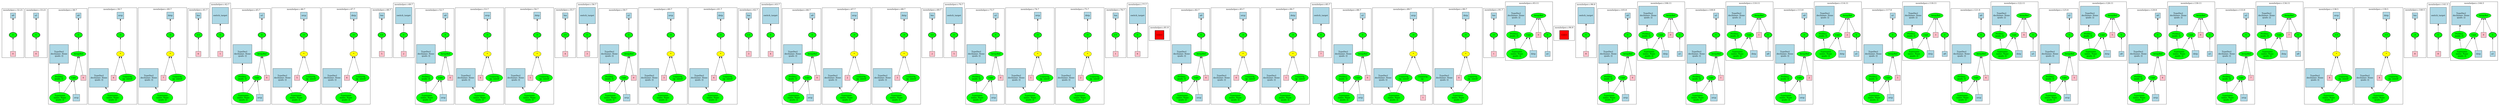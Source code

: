 strict graph "" {
	graph [bb="0,0,15008,645.69",
		newrank=true
	];
	node [label="\N"];
	{
		graph [rank=same,
			rankdir=LR
		];
		rank2	[height=0.5,
			label="",
			pos="0.5,437.82",
			style=invis,
			width=0.013889];
		196	[fillcolor=green,
			height=0.5,
			label="=",
			pos="71.5,437.82",
			style="filled,bold",
			width=0.75];
		rank2 -- 196	[pos="1.0547,437.82 15.456,437.82 29.857,437.82 44.257,437.82",
			style=invis];
		200	[fillcolor=green,
			height=0.5,
			label="=",
			pos="200.5,437.82",
			style="filled,bold",
			width=0.75];
		196 -- 200	[pos="98.711,437.82 123.63,437.82 148.55,437.82 173.46,437.82",
			style=invis];
		214	[fillcolor=green,
			height=0.5,
			label="=",
			pos="446.5,437.82",
			style="filled,bold",
			width=0.75];
		200 -- 214	[pos="227.89,437.82 291.65,437.82 355.41,437.82 419.17,437.82",
			style=invis];
		224	[fillcolor=green,
			height=0.5,
			label="-=",
			pos="699.5,437.82",
			style="filled,bold",
			width=0.75];
		214 -- 224	[pos="473.68,437.82 539.84,437.82 606,437.82 672.15,437.82",
			style=invis];
		232	[fillcolor=green,
			height=0.5,
			label="-=",
			pos="999.5,437.82",
			style="filled,bold",
			width=0.75];
		224 -- 232	[pos="726.75,437.82 808.61,437.82 890.47,437.82 972.33,437.82",
			style=invis];
		240	[fillcolor=green,
			height=0.5,
			label="+=",
			pos="1165.5,437.82",
			style="filled,bold",
			width=0.75];
		232 -- 240	[pos="1026.7,437.82 1064,437.82 1101.2,437.82 1138.4,437.82",
			style=invis];
		243	[fillcolor=green,
			height=0.5,
			label="=",
			pos="1289.5,437.82",
			style="filled,bold",
			width=0.75];
		240 -- 243	[pos="1192.6,437.82 1215.8,437.82 1239,437.82 1262.3,437.82",
			style=invis];
		249	[fillcolor=green,
			height=0.5,
			label="=",
			pos="1532.5,437.82",
			style="filled,bold",
			width=0.75];
		243 -- 249	[pos="1316.6,437.82 1379.4,437.82 1442.2,437.82 1505.1,437.82",
			style=invis];
		259	[fillcolor=green,
			height=0.5,
			label="-=",
			pos="1785.5,437.82",
			style="filled,bold",
			width=0.75];
		249 -- 259	[pos="1559.7,437.82 1625.8,437.82 1692,437.82 1758.2,437.82",
			style=invis];
		267	[fillcolor=green,
			height=0.5,
			label="-=",
			pos="2085.5,437.82",
			style="filled,bold",
			width=0.75];
		259 -- 267	[pos="1812.7,437.82 1894.6,437.82 1976.5,437.82 2058.3,437.82",
			style=invis];
		275	[fillcolor=green,
			height=0.5,
			label="+=",
			pos="2251.5,437.82",
			style="filled,bold",
			width=0.75];
		267 -- 275	[pos="2112.7,437.82 2150,437.82 2187.2,437.82 2224.4,437.82",
			style=invis];
		278	[fillcolor=green,
			height=0.5,
			label="=",
			pos="2375.5,437.82",
			style="filled,bold",
			width=0.75];
		275 -- 278	[pos="2278.6,437.82 2301.8,437.82 2325,437.82 2348.3,437.82",
			style=invis];
		284	[fillcolor=green,
			height=0.5,
			label="=",
			pos="2618.5,437.82",
			style="filled,bold",
			width=0.75];
		278 -- 284	[pos="2402.6,437.82 2465.4,437.82 2528.2,437.82 2591.1,437.82",
			style=invis];
		294	[fillcolor=green,
			height=0.5,
			label="-=",
			pos="2871.5,437.82",
			style="filled,bold",
			width=0.75];
		284 -- 294	[pos="2645.7,437.82 2711.8,437.82 2778,437.82 2844.2,437.82",
			style=invis];
		302	[fillcolor=green,
			height=0.5,
			label="-=",
			pos="3171.5,437.82",
			style="filled,bold",
			width=0.75];
		294 -- 302	[pos="2898.7,437.82 2980.6,437.82 3062.5,437.82 3144.3,437.82",
			style=invis];
		310	[fillcolor=green,
			height=0.5,
			label="+=",
			pos="3337.5,437.82",
			style="filled,bold",
			width=0.75];
		302 -- 310	[pos="3198.7,437.82 3236,437.82 3273.2,437.82 3310.4,437.82",
			style=invis];
		313	[fillcolor=green,
			height=0.5,
			label="=",
			pos="3461.5,437.82",
			style="filled,bold",
			width=0.75];
		310 -- 313	[pos="3364.6,437.82 3387.8,437.82 3411,437.82 3434.3,437.82",
			style=invis];
		319	[fillcolor=green,
			height=0.5,
			label="=",
			pos="3704.5,437.82",
			style="filled,bold",
			width=0.75];
		313 -- 319	[pos="3488.6,437.82 3551.4,437.82 3614.2,437.82 3677.1,437.82",
			style=invis];
		329	[fillcolor=green,
			height=0.5,
			label="-=",
			pos="3957.5,437.82",
			style="filled,bold",
			width=0.75];
		319 -- 329	[pos="3731.7,437.82 3797.8,437.82 3864,437.82 3930.2,437.82",
			style=invis];
		337	[fillcolor=green,
			height=0.5,
			label="-=",
			pos="4257.5,437.82",
			style="filled,bold",
			width=0.75];
		329 -- 337	[pos="3984.7,437.82 4066.6,437.82 4148.5,437.82 4230.3,437.82",
			style=invis];
		345	[fillcolor=green,
			height=0.5,
			label="+=",
			pos="4423.5,437.82",
			style="filled,bold",
			width=0.75];
		337 -- 345	[pos="4284.7,437.82 4322,437.82 4359.2,437.82 4396.4,437.82",
			style=invis];
		348	[fillcolor=green,
			height=0.5,
			label="=",
			pos="4547.5,437.82",
			style="filled,bold",
			width=0.75];
		345 -- 348	[pos="4450.6,437.82 4473.8,437.82 4497,437.82 4520.3,437.82",
			style=invis];
		354	[fillcolor=green,
			height=0.5,
			label="=",
			pos="4790.5,437.82",
			style="filled,bold",
			width=0.75];
		348 -- 354	[pos="4574.6,437.82 4637.4,437.82 4700.2,437.82 4763.1,437.82",
			style=invis];
		364	[fillcolor=green,
			height=0.5,
			label="-=",
			pos="5043.5,437.82",
			style="filled,bold",
			width=0.75];
		354 -- 364	[pos="4817.7,437.82 4883.8,437.82 4950,437.82 5016.2,437.82",
			style=invis];
		372	[fillcolor=green,
			height=0.5,
			label="-=",
			pos="5343.5,437.82",
			style="filled,bold",
			width=0.75];
		364 -- 372	[pos="5070.7,437.82 5152.6,437.82 5234.5,437.82 5316.3,437.82",
			style=invis];
		380	[fillcolor=green,
			height=0.5,
			label="+=",
			pos="5509.5,437.82",
			style="filled,bold",
			width=0.75];
		372 -- 380	[pos="5370.7,437.82 5408,437.82 5445.2,437.82 5482.4,437.82",
			style=invis];
		383	[fillcolor=green,
			height=0.5,
			label="=",
			pos="5633.5,437.82",
			style="filled,bold",
			width=0.75];
		380 -- 383	[pos="5536.6,437.82 5559.8,437.82 5583,437.82 5606.3,437.82",
			style=invis];
		389	[fillcolor=green,
			height=0.5,
			label="=",
			pos="5876.5,437.82",
			style="filled,bold",
			width=0.75];
		383 -- 389	[pos="5660.6,437.82 5723.4,437.82 5786.2,437.82 5849.1,437.82",
			style=invis];
		399	[fillcolor=green,
			height=0.5,
			label="-=",
			pos="6129.5,437.82",
			style="filled,bold",
			width=0.75];
		389 -- 399	[pos="5903.7,437.82 5969.8,437.82 6036,437.82 6102.2,437.82",
			style=invis];
		407	[fillcolor=green,
			height=0.5,
			label="-=",
			pos="6429.5,437.82",
			style="filled,bold",
			width=0.75];
		399 -- 407	[pos="6156.7,437.82 6238.6,437.82 6320.5,437.82 6402.3,437.82",
			style=invis];
		415	[fillcolor=green,
			height=0.5,
			label="+=",
			pos="6595.5,437.82",
			style="filled,bold",
			width=0.75];
		407 -- 415	[pos="6456.7,437.82 6494,437.82 6531.2,437.82 6568.4,437.82",
			style=invis];
		418	[fillcolor=green,
			height=0.5,
			label="=",
			pos="6719.5,437.82",
			style="filled,bold",
			width=0.75];
		415 -- 418	[pos="6622.6,437.82 6645.8,437.82 6669,437.82 6692.3,437.82",
			style=invis];
		437	[fillcolor=red,
			height=0.65278,
			label="\<ret\>",
			pos="6843.5,437.82",
			shape=square,
			style="filled,bold",
			width=0.65278];
		418 -- 437	[pos="6746.6,437.82 6771,437.82 6795.3,437.82 6819.7,437.82",
			style=invis];
		438	[fillcolor=green,
			height=0.5,
			label="=",
			pos="7086.5,437.82",
			style="filled,bold",
			width=0.75];
		437 -- 438	[pos="6867.2,437.82 6931.2,437.82 6995.1,437.82 7059.1,437.82",
			style=invis];
		448	[fillcolor=green,
			height=0.5,
			label="-=",
			pos="7339.5,437.82",
			style="filled,bold",
			width=0.75];
		438 -- 448	[pos="7113.7,437.82 7179.8,437.82 7246,437.82 7312.2,437.82",
			style=invis];
		456	[fillcolor=green,
			height=0.5,
			label="-=",
			pos="7639.5,437.82",
			style="filled,bold",
			width=0.75];
		448 -- 456	[pos="7366.7,437.82 7448.6,437.82 7530.5,437.82 7612.3,437.82",
			style=invis];
		464	[fillcolor=green,
			height=0.5,
			label="=",
			pos="7805.5,437.82",
			style="filled,bold",
			width=0.75];
		456 -- 464	[pos="7666.7,437.82 7704,437.82 7741.2,437.82 7778.4,437.82",
			style=invis];
		470	[fillcolor=green,
			height=0.5,
			label="=",
			pos="8048.5,437.82",
			style="filled,bold",
			width=0.75];
		464 -- 470	[pos="7832.6,437.82 7895.4,437.82 7958.2,437.82 8021.1,437.82",
			style=invis];
		480	[fillcolor=green,
			height=0.5,
			label="-=",
			pos="8347.5,437.82",
			style="filled,bold",
			width=0.75];
		470 -- 480	[pos="8075.7,437.82 8157.2,437.82 8238.8,437.82 8320.4,437.82",
			style=invis];
		489	[fillcolor=green,
			height=0.5,
			label="-=",
			pos="8660.5,437.82",
			style="filled,bold",
			width=0.75];
		480 -- 489	[pos="8374.7,437.82 8460.9,437.82 8547.2,437.82 8633.4,437.82",
			style=invis];
		497	[fillcolor=green,
			height=0.5,
			label="-=",
			pos="8826.5,437.82",
			style="filled,bold",
			width=0.75];
		489 -- 497	[pos="8687.7,437.82 8725,437.82 8762.2,437.82 8799.4,437.82",
			style=invis];
		514	[fillcolor=green,
			height=0.5,
			label="=",
			pos="9159.5,437.82",
			style="filled,bold",
			width=0.75];
		497 -- 514	[pos="8838.4,454.06 8851,469.44 8872.5,490.98 8897.5,496.51 8921,501.71 9091,501.71 9114.5,496.51 9134.2,492.16 9146.6,471.07 9153.3,455.41",
			style=invis];
		524	[fillcolor=red,
			height=0.65278,
			label="\<ret\>",
			pos="9260.5,437.82",
			shape=square,
			style="filled,bold",
			width=0.65278];
		514 -- 524	[pos="9186.7,437.82 9203.4,437.82 9220.2,437.82 9236.9,437.82",
			style=invis];
		526	[fillcolor=green,
			height=0.5,
			label="=",
			pos="9384.5,437.82",
			style="filled,bold",
			width=0.75];
		524 -- 526	[pos="9284.2,437.82 9308.6,437.82 9333.1,437.82 9357.5,437.82",
			style=invis];
		541	[fillcolor=green,
			height=0.5,
			label="=",
			pos="9627.5,437.82",
			style="filled,bold",
			width=0.75];
		526 -- 541	[pos="9411.6,437.82 9474.4,437.82 9537.2,437.82 9600.1,437.82",
			style=invis];
		551	[fillcolor=green,
			height=0.5,
			label="=",
			pos="9955.5,437.82",
			style="filled,bold",
			width=0.75];
		541 -- 551	[pos="9638.5,454.45 9650,469.88 9669.7,491.24 9693.5,496.51 9717,501.71 9887,501.71 9910.5,496.51 9930.2,492.16 9942.6,471.07 9949.3,455.41",
			style=invis];
		564	[fillcolor=green,
			height=0.5,
			label="=",
			pos="10176,437.82",
			style="filled,bold",
			width=0.75];
		551 -- 564	[pos="9982.6,437.82 10038,437.82 10093,437.82 10148,437.82",
			style=invis];
		574	[fillcolor=green,
			height=0.5,
			label="=",
			pos="10504,437.82",
			style="filled,bold",
			width=0.75];
		564 -- 574	[pos="10186,454.45 10198,469.88 10218,491.24 10242,496.51 10265,501.71 10435,501.71 10458,496.51 10478,492.16 10491,471.07 10497,455.41",
			style=invis];
		587	[fillcolor=green,
			height=0.5,
			label="=",
			pos="10724,437.82",
			style="filled,bold",
			width=0.75];
		574 -- 587	[pos="10531,437.82 10586,437.82 10641,437.82 10696,437.82",
			style=invis];
		597	[fillcolor=green,
			height=0.5,
			label="=",
			pos="11052,437.82",
			style="filled,bold",
			width=0.75];
		587 -- 597	[pos="10734,454.45 10746,469.88 10766,491.24 10790,496.51 10813,501.71 10983,501.71 11006,496.51 11026,492.16 11039,471.07 11045,455.41",
			style=invis];
		610	[fillcolor=green,
			height=0.5,
			label="=",
			pos="11272,437.82",
			style="filled,bold",
			width=0.75];
		597 -- 610	[pos="11079,437.82 11134,437.82 11189,437.82 11244,437.82",
			style=invis];
		620	[fillcolor=green,
			height=0.5,
			label="=",
			pos="11600,437.82",
			style="filled,bold",
			width=0.75];
		610 -- 620	[pos="11282,454.45 11294,469.88 11314,491.24 11338,496.51 11361,501.71 11531,501.71 11554,496.51 11574,492.16 11587,471.07 11593,455.41",
			style=invis];
		633	[fillcolor=green,
			height=0.5,
			label="=",
			pos="11820,437.82",
			style="filled,bold",
			width=0.75];
		620 -- 633	[pos="11627,437.82 11682,437.82 11737,437.82 11792,437.82",
			style=invis];
		643	[fillcolor=green,
			height=0.5,
			label="=",
			pos="12148,437.82",
			style="filled,bold",
			width=0.75];
		633 -- 643	[pos="11830,454.45 11842,469.88 11862,491.24 11886,496.51 11909,501.71 12079,501.71 12102,496.51 12122,492.16 12135,471.07 12141,455.41",
			style=invis];
		656	[fillcolor=green,
			height=0.5,
			label="=",
			pos="12368,437.82",
			style="filled,bold",
			width=0.75];
		643 -- 656	[pos="12175,437.82 12230,437.82 12285,437.82 12340,437.82",
			style=invis];
		666	[fillcolor=green,
			height=0.5,
			label="=",
			pos="12696,437.82",
			style="filled,bold",
			width=0.75];
		656 -- 666	[pos="12378,454.45 12390,469.88 12410,491.24 12434,496.51 12457,501.71 12627,501.71 12650,496.51 12670,492.16 12683,471.07 12689,455.41",
			style=invis];
		679	[fillcolor=green,
			height=0.5,
			label="=",
			pos="12916,437.82",
			style="filled,bold",
			width=0.75];
		666 -- 679	[pos="12723,437.82 12778,437.82 12833,437.82 12888,437.82",
			style=invis];
		689	[fillcolor=green,
			height=0.5,
			label="=",
			pos="13244,437.82",
			style="filled,bold",
			width=0.75];
		679 -- 689	[pos="12926,454.45 12938,469.88 12958,491.24 12982,496.51 13005,501.71 13175,501.71 13198,496.51 13218,492.16 13231,471.07 13237,455.41",
			style=invis];
		702	[fillcolor=green,
			height=0.5,
			label="=",
			pos="13464,437.82",
			style="filled,bold",
			width=0.75];
		689 -- 702	[pos="13271,437.82 13326,437.82 13381,437.82 13436,437.82",
			style=invis];
		712	[fillcolor=green,
			height=0.5,
			label="=",
			pos="13792,437.82",
			style="filled,bold",
			width=0.75];
		702 -- 712	[pos="13474,454.45 13486,469.88 13506,491.24 13530,496.51 13553,501.71 13723,501.71 13746,496.51 13766,492.16 13779,471.07 13785,455.41",
			style=invis];
		723	[fillcolor=green,
			height=0.5,
			label="+=",
			pos="14026,437.82",
			style="filled,bold",
			width=0.75];
		712 -- 723	[pos="13819,437.82 13879,437.82 13939,437.82 13999,437.82",
			style=invis];
		731	[fillcolor=green,
			height=0.5,
			label="+=",
			pos="14326,437.82",
			style="filled,bold",
			width=0.75];
		723 -- 731	[pos="14054,437.82 14136,437.82 14217,437.82 14299,437.82",
			style=invis];
		739	[fillcolor=green,
			height=0.5,
			label="-=",
			pos="14496,437.82",
			style="filled,bold",
			width=0.75];
		731 -- 739	[pos="14354,437.82 14392,437.82 14430,437.82 14468,437.82",
			style=invis];
		742	[fillcolor=green,
			height=0.5,
			label="=",
			pos="14626,437.82",
			style="filled,bold",
			width=0.75];
		739 -- 742	[pos="14523,437.82 14548,437.82 14573,437.82 14598,437.82",
			style=invis];
		745	[fillcolor=green,
			height=0.5,
			label="=",
			pos="14962,437.82",
			style="filled,bold",
			width=0.75];
		742 -- 745	[pos="14638,454 14651,469.34 14674,490.84 14700,496.51 14723,501.71 14893,501.71 14916,496.51 14936,492.16 14949,471.07 14955,455.41",
			style=invis];
		end	[height=0.5,
			label="",
			pos="15008,437.82",
			style=invis,
			width=0.013889];
		745 -- end	[pos="14989,437.82 14995,437.82 15001,437.82 15007,437.82",
			style=invis];
	}
	subgraph cluster437 {
		graph [bb="6785.5,406.32,6901.5,492.32",
			label="memhelper.c:81:9",
			lheight=0.21,
			lp="6843.5,480.82",
			lwidth=1.39
		];
		437;
	}
	subgraph cluster438 {
		graph [bb="6909.5,8,7139.5,602.69",
			label="memhelper.c:82:7",
			lheight=0.21,
			lp="7024.5,591.19",
			lwidth=1.39
		];
		438;
		440	[fillcolor=green,
			height=0.5,
			label=ArrayRef,
			pos="7086.5,321.95",
			style=filled,
			width=1.2277];
		438 -- 440	[dir=back,
			pos="s,7086.5,419.53 7086.5,409.35 7086.5,387.76 7086.5,358.37 7086.5,340.04"];
		441	[fillcolor=green,
			height=0.5,
			label=Cast,
			pos="7050.5,179.95",
			style=filled,
			width=0.75];
		440 -- 441	[dir=back,
			pos="s,7082.1,303.79 7079.6,294.09 7072.3,265.67 7061,221.72 7054.8,197.82"];
		447	[fillcolor=pink,
			height=0.5,
			label=0,
			pos="7113.5,179.95",
			shape=square,
			style=filled,
			width=0.5];
		440 -- 447	[dir=back,
			pos="s,7089.8,303.79 7091.7,293.77 7097.2,265.52 7105.6,222.16 7110.2,198.26"];
		442	[fillcolor=green,
			height=1.041,
			label="Typename
name: None
quals: []",
			pos="6976.5,53.477",
			style=filled,
			width=1.6303];
		441 -- 442	[dir=back,
			pos="s,7041,162.94 7035.7,154.11 7024.6,135.38 7009.2,109.46 6996.9,88.75"];
		446	[fillcolor=lightblue,
			height=0.54167,
			label=srcp,
			pos="7072.5,53.477",
			shape=square,
			style=filled,
			width=0.54167];
		441 -- 446	[dir=back,
			pos="s,7053.5,161.91 7055.3,151.8 7059.5,128.07 7065.5,94.234 7069.2,73.35"];
		439	[fillcolor=lightblue,
			height=0.5,
			label=a0,
			pos="7086.5,553.69",
			shape=square,
			style=filled,
			width=0.5];
		439 -- 438	[dir=back,
			pos="s,7086.5,535.4 7086.5,525.22 7086.5,503.63 7086.5,474.24 7086.5,455.91"];
		443	[fillcolor=green,
			height=0.74639,
			label="PtrDecl
quals: []",
			pos="6961.5,179.95",
			style=filled,
			width=1.2178];
		443 -- 442	[dir=back,
			pos="s,6964.6,152.86 6965.9,142.64 6967.8,126.37 6970.1,107.21 6972.1,90.922"];
		444	[fillcolor=lightblue,
			height=1.4722,
			label="TypeDecl
declname: None
quals: []",
			pos="6970.5,321.95",
			shape=square,
			style=filled,
			width=1.4722];
		444 -- 443	[dir=back,
			pos="s,6967.1,268.82 6966.5,258.77 6965.3,240.49 6964.1,221.49 6963.2,206.84"];
	}
	subgraph cluster448 {
		graph [bb="7147.5,8,7439.5,604.19",
			label="memhelper.c:83:7",
			lheight=0.21,
			lp="7293.5,592.69",
			lwidth=1.39
		];
		448;
		450	[fillcolor=yellow,
			height=0.5,
			label="*",
			pos="7339.5,321.95",
			style=filled,
			width=0.75];
		448 -- 450	[dir=back,
			pos="s,7339.5,419.53 7339.5,409.35 7339.5,387.76 7339.5,358.37 7339.5,340.04"];
		451	[fillcolor=pink,
			height=0.5,
			label=0,
			pos="7297.5,179.95",
			shape=square,
			style=filled,
			width=0.5];
		450 -- 451	[dir=back,
			pos="s,7334.4,304.07 7331.5,294.45 7323.1,266.25 7309.9,222.45 7302.7,198.34"];
		452	[fillcolor=green,
			height=0.74639,
			label="UnaryOp
op: sizeof",
			pos="7382.5,179.95",
			style=filled,
			width=1.3749];
		450 -- 452	[dir=back,
			pos="s,7344.7,304.07 7347.6,294.43 7355.4,269.24 7366.9,231.62 7374.6,206.69"];
		453	[fillcolor=green,
			height=1.041,
			label="Typename
name: None
quals: []",
			pos="7293.5,53.477",
			style=filled,
			width=1.6303];
		452 -- 453	[dir=back,
			pos="s,7365.1,154.66 7359.1,146.24 7346.3,128.34 7330.5,106.18 7317.6,88.129"];
		449	[fillcolor=lightblue,
			height=0.54167,
			label=srcp,
			pos="7339.5,553.69",
			shape=square,
			style=filled,
			width=0.54167];
		449 -- 448	[dir=back,
			pos="s,7339.5,534.14 7339.5,523.96 7339.5,502.49 7339.5,473.85 7339.5,455.87"];
		454	[fillcolor=lightblue,
			height=1.4722,
			label="TypeDecl
declname: None
quals: []",
			pos="7208.5,179.95",
			shape=square,
			style=filled,
			width=1.4722];
		454 -- 453	[dir=back,
			pos="s,7244.1,126.89 7249.7,118.56 7256.9,108.14 7264,97.645 7270.4,88.254"];
	}
	subgraph cluster456 {
		graph [bb="7447.5,8,7739.5,604.19",
			label="memhelper.c:84:7",
			lheight=0.21,
			lp="7593.5,592.69",
			lwidth=1.39
		];
		456;
		458	[fillcolor=yellow,
			height=0.5,
			label="*",
			pos="7639.5,321.95",
			style=filled,
			width=0.75];
		456 -- 458	[dir=back,
			pos="s,7639.5,419.53 7639.5,409.35 7639.5,387.76 7639.5,358.37 7639.5,340.04"];
		459	[fillcolor=pink,
			height=0.5,
			label=1,
			pos="7597.5,179.95",
			shape=square,
			style=filled,
			width=0.5];
		458 -- 459	[dir=back,
			pos="s,7634.4,304.07 7631.5,294.45 7623.1,266.25 7609.9,222.45 7602.7,198.34"];
		460	[fillcolor=green,
			height=0.74639,
			label="UnaryOp
op: sizeof",
			pos="7682.5,179.95",
			style=filled,
			width=1.3749];
		458 -- 460	[dir=back,
			pos="s,7644.7,304.07 7647.6,294.43 7655.4,269.24 7666.9,231.62 7674.6,206.69"];
		461	[fillcolor=green,
			height=1.041,
			label="Typename
name: None
quals: []",
			pos="7593.5,53.477",
			style=filled,
			width=1.6303];
		460 -- 461	[dir=back,
			pos="s,7665.1,154.66 7659.1,146.24 7646.3,128.34 7630.5,106.18 7617.6,88.129"];
		457	[fillcolor=lightblue,
			height=0.54167,
			label=dstp,
			pos="7639.5,553.69",
			shape=square,
			style=filled,
			width=0.54167];
		457 -- 456	[dir=back,
			pos="s,7639.5,534.14 7639.5,523.96 7639.5,502.49 7639.5,473.85 7639.5,455.87"];
		462	[fillcolor=lightblue,
			height=1.4722,
			label="TypeDecl
declname: None
quals: []",
			pos="7508.5,179.95",
			shape=square,
			style=filled,
			width=1.4722];
		462 -- 461	[dir=back,
			pos="s,7544.1,126.89 7549.7,118.56 7556.9,108.14 7564,97.645 7570.4,88.254"];
	}
	subgraph cluster464 {
		graph [bb="7747.5,295.95,7863.5,629.19",
			label="memhelper.c:85:7",
			lheight=0.21,
			lp="7805.5,617.69",
			lwidth=1.39
		];
		464;
		466	[fillcolor=pink,
			height=0.5,
			label=7,
			pos="7805.5,321.95",
			shape=square,
			style=filled,
			width=0.5];
		464 -- 466	[dir=back,
			pos="s,7805.5,419.53 7805.5,409.35 7805.5,387.76 7805.5,358.37 7805.5,340.04"];
		465	[fillcolor=lightblue,
			height=1.2361,
			label=switch_target,
			pos="7805.5,553.69",
			shape=square,
			style=filled,
			width=1.2361];
		465 -- 464	[dir=back,
			pos="s,7805.5,508.99 7805.5,498.84 7805.5,483.25 7805.5,467.35 7805.5,455.84"];
	}
	subgraph cluster470 {
		graph [bb="7871.5,8,8101.5,602.69",
			label="memhelper.c:88:7",
			lheight=0.21,
			lp="7986.5,591.19",
			lwidth=1.39
		];
		470;
		472	[fillcolor=green,
			height=0.5,
			label=ArrayRef,
			pos="8048.5,321.95",
			style=filled,
			width=1.2277];
		470 -- 472	[dir=back,
			pos="s,8048.5,419.53 8048.5,409.35 8048.5,387.76 8048.5,358.37 8048.5,340.04"];
		473	[fillcolor=green,
			height=0.5,
			label=Cast,
			pos="8012.5,179.95",
			style=filled,
			width=0.75];
		472 -- 473	[dir=back,
			pos="s,8044.1,303.79 8041.6,294.09 8034.3,265.67 8023,221.72 8016.8,197.82"];
		479	[fillcolor=pink,
			height=0.5,
			label=0,
			pos="8075.5,179.95",
			shape=square,
			style=filled,
			width=0.5];
		472 -- 479	[dir=back,
			pos="s,8051.8,303.79 8053.7,293.77 8059.2,265.52 8067.6,222.16 8072.2,198.26"];
		474	[fillcolor=green,
			height=1.041,
			label="Typename
name: None
quals: []",
			pos="7938.5,53.477",
			style=filled,
			width=1.6303];
		473 -- 474	[dir=back,
			pos="s,8003,162.94 7997.7,154.11 7986.6,135.38 7971.2,109.46 7958.9,88.75"];
		478	[fillcolor=lightblue,
			height=0.54167,
			label=srcp,
			pos="8034.5,53.477",
			shape=square,
			style=filled,
			width=0.54167];
		473 -- 478	[dir=back,
			pos="s,8015.5,161.91 8017.3,151.8 8021.5,128.07 8027.5,94.234 8031.2,73.35"];
		471	[fillcolor=lightblue,
			height=0.5,
			label=a1,
			pos="8048.5,553.69",
			shape=square,
			style=filled,
			width=0.5];
		471 -- 470	[dir=back,
			pos="s,8048.5,535.4 8048.5,525.22 8048.5,503.63 8048.5,474.24 8048.5,455.91"];
		475	[fillcolor=green,
			height=0.74639,
			label="PtrDecl
quals: []",
			pos="7923.5,179.95",
			style=filled,
			width=1.2178];
		475 -- 474	[dir=back,
			pos="s,7926.6,152.86 7927.9,142.64 7929.8,126.37 7932.1,107.21 7934.1,90.922"];
		476	[fillcolor=lightblue,
			height=1.4722,
			label="TypeDecl
declname: None
quals: []",
			pos="7932.5,321.95",
			shape=square,
			style=filled,
			width=1.4722];
		476 -- 475	[dir=back,
			pos="s,7929.1,268.82 7928.5,258.77 7927.3,240.49 7926.1,221.49 7925.2,206.84"];
	}
	subgraph cluster480 {
		graph [bb="8109.5,8,8460.5,604.19",
			label="memhelper.c:89:7",
			lheight=0.21,
			lp="8285,592.69",
			lwidth=1.39
		];
		480;
		482	[fillcolor=yellow,
			height=0.5,
			label="*",
			pos="8347.5,321.95",
			style=filled,
			width=0.75];
		480 -- 482	[dir=back,
			pos="s,8347.5,419.53 8347.5,409.35 8347.5,387.76 8347.5,358.37 8347.5,340.04"];
		483	[fillcolor=green,
			height=0.74639,
			label="UnaryOp
op: -",
			pos="8405.5,179.95",
			style=filled,
			width=1.316];
		482 -- 483	[dir=back,
			pos="s,8354.4,304.34 8358.2,295.01 8368.7,269.69 8384.6,231.41 8395,206.3"];
		485	[fillcolor=green,
			height=0.74639,
			label="UnaryOp
op: sizeof",
			pos="8290.5,179.95",
			style=filled,
			width=1.3749];
		482 -- 485	[dir=back,
			pos="s,8340.7,304.34 8336.9,295.01 8326.6,269.69 8311,231.41 8300.8,206.3"];
		484	[fillcolor=pink,
			height=0.5,
			label=1,
			pos="8405.5,53.477",
			shape=square,
			style=filled,
			width=0.5];
		483 -- 484	[dir=back,
			pos="s,8405.5,152.86 8405.5,142.61 8405.5,119.25 8405.5,89.98 8405.5,71.749"];
		486	[fillcolor=green,
			height=1.041,
			label="Typename
name: None
quals: []",
			pos="8233.5,53.477",
			style=filled,
			width=1.6303];
		485 -- 486	[dir=back,
			pos="s,8279,153.76 8274.8,144.65 8266.9,127.5 8257.5,106.78 8249.6,89.533"];
		481	[fillcolor=lightblue,
			height=0.54167,
			label=srcp,
			pos="8347.5,553.69",
			shape=square,
			style=filled,
			width=0.54167];
		481 -- 480	[dir=back,
			pos="s,8347.5,534.14 8347.5,523.96 8347.5,502.49 8347.5,473.85 8347.5,455.87"];
		487	[fillcolor=lightblue,
			height=1.4722,
			label="TypeDecl
declname: None
quals: []",
			pos="8170.5,179.95",
			shape=square,
			style=filled,
			width=1.4722];
		487 -- 486	[dir=back,
			pos="s,8196.9,126.89 8201.4,117.92 8206.4,108.11 8211.3,98.264 8215.8,89.352"];
	}
	subgraph cluster489 {
		graph [bb="8468.5,8,8760.5,604.19",
			label="memhelper.c:90:7",
			lheight=0.21,
			lp="8614.5,592.69",
			lwidth=1.39
		];
		489;
		491	[fillcolor=yellow,
			height=0.5,
			label="*",
			pos="8660.5,321.95",
			style=filled,
			width=0.75];
		489 -- 491	[dir=back,
			pos="s,8660.5,419.53 8660.5,409.35 8660.5,387.76 8660.5,358.37 8660.5,340.04"];
		492	[fillcolor=pink,
			height=0.5,
			label=0,
			pos="8618.5,179.95",
			shape=square,
			style=filled,
			width=0.5];
		491 -- 492	[dir=back,
			pos="s,8655.4,304.07 8652.5,294.45 8644.1,266.25 8630.9,222.45 8623.7,198.34"];
		493	[fillcolor=green,
			height=0.74639,
			label="UnaryOp
op: sizeof",
			pos="8703.5,179.95",
			style=filled,
			width=1.3749];
		491 -- 493	[dir=back,
			pos="s,8665.7,304.07 8668.6,294.43 8676.4,269.24 8687.9,231.62 8695.6,206.69"];
		494	[fillcolor=green,
			height=1.041,
			label="Typename
name: None
quals: []",
			pos="8614.5,53.477",
			style=filled,
			width=1.6303];
		493 -- 494	[dir=back,
			pos="s,8686.1,154.66 8680.1,146.24 8667.3,128.34 8651.5,106.18 8638.6,88.129"];
		490	[fillcolor=lightblue,
			height=0.54167,
			label=dstp,
			pos="8660.5,553.69",
			shape=square,
			style=filled,
			width=0.54167];
		490 -- 489	[dir=back,
			pos="s,8660.5,534.14 8660.5,523.96 8660.5,502.49 8660.5,473.85 8660.5,455.87"];
		495	[fillcolor=lightblue,
			height=1.4722,
			label="TypeDecl
declname: None
quals: []",
			pos="8529.5,179.95",
			shape=square,
			style=filled,
			width=1.4722];
		495 -- 494	[dir=back,
			pos="s,8565.1,126.89 8570.7,118.56 8577.9,108.14 8585,97.645 8591.4,88.254"];
	}
	subgraph cluster497 {
		graph [bb="8768.5,295.95,8884.5,602.69",
			label="memhelper.c:91:7",
			lheight=0.21,
			lp="8826.5,591.19",
			lwidth=1.39
		];
		497;
		499	[fillcolor=pink,
			height=0.5,
			label=1,
			pos="8826.5,321.95",
			shape=square,
			style=filled,
			width=0.5];
		497 -- 499	[dir=back,
			pos="s,8826.5,419.53 8826.5,409.35 8826.5,387.76 8826.5,358.37 8826.5,340.04"];
		498	[fillcolor=lightblue,
			height=0.5,
			label=len,
			pos="8826.5,553.69",
			shape=square,
			style=filled,
			width=0.5];
		498 -- 497	[dir=back,
			pos="s,8826.5,535.4 8826.5,525.22 8826.5,503.63 8826.5,474.24 8826.5,455.91"];
	}
	subgraph cluster275 {
		graph [bb="2193.5,295.95,2309.5,602.69",
			label="memhelper.c:48:7",
			lheight=0.21,
			lp="2251.5,591.19",
			lwidth=1.39
		];
		275;
		277	[fillcolor=pink,
			height=0.5,
			label=5,
			pos="2251.5,321.95",
			shape=square,
			style=filled,
			width=0.5];
		275 -- 277	[dir=back,
			pos="s,2251.5,419.53 2251.5,409.35 2251.5,387.76 2251.5,358.37 2251.5,340.04"];
		276	[fillcolor=lightblue,
			height=0.5,
			label=len,
			pos="2251.5,553.69",
			shape=square,
			style=filled,
			width=0.5];
		276 -- 275	[dir=back,
			pos="s,2251.5,535.4 2251.5,525.22 2251.5,503.63 2251.5,474.24 2251.5,455.91"];
	}
	subgraph cluster278 {
		graph [bb="2317.5,295.95,2433.5,629.19",
			label="memhelper.c:49:7",
			lheight=0.21,
			lp="2375.5,617.69",
			lwidth=1.39
		];
		278;
		280	[fillcolor=pink,
			height=0.5,
			label=2,
			pos="2375.5,321.95",
			shape=square,
			style=filled,
			width=0.5];
		278 -- 280	[dir=back,
			pos="s,2375.5,419.53 2375.5,409.35 2375.5,387.76 2375.5,358.37 2375.5,340.04"];
		279	[fillcolor=lightblue,
			height=1.2361,
			label=switch_target,
			pos="2375.5,553.69",
			shape=square,
			style=filled,
			width=1.2361];
		279 -- 278	[dir=back,
			pos="s,2375.5,508.99 2375.5,498.84 2375.5,483.25 2375.5,467.35 2375.5,455.84"];
	}
	subgraph cluster284 {
		graph [bb="2441.5,8,2671.5,602.69",
			label="memhelper.c:52:7",
			lheight=0.21,
			lp="2556.5,591.19",
			lwidth=1.39
		];
		284;
		286	[fillcolor=green,
			height=0.5,
			label=ArrayRef,
			pos="2618.5,321.95",
			style=filled,
			width=1.2277];
		284 -- 286	[dir=back,
			pos="s,2618.5,419.53 2618.5,409.35 2618.5,387.76 2618.5,358.37 2618.5,340.04"];
		287	[fillcolor=green,
			height=0.5,
			label=Cast,
			pos="2582.5,179.95",
			style=filled,
			width=0.75];
		286 -- 287	[dir=back,
			pos="s,2614.1,303.79 2611.6,294.09 2604.3,265.67 2593,221.72 2586.8,197.82"];
		293	[fillcolor=pink,
			height=0.5,
			label=0,
			pos="2645.5,179.95",
			shape=square,
			style=filled,
			width=0.5];
		286 -- 293	[dir=back,
			pos="s,2621.8,303.79 2623.7,293.77 2629.2,265.52 2637.6,222.16 2642.2,198.26"];
		288	[fillcolor=green,
			height=1.041,
			label="Typename
name: None
quals: []",
			pos="2508.5,53.477",
			style=filled,
			width=1.6303];
		287 -- 288	[dir=back,
			pos="s,2573,162.94 2567.7,154.11 2556.6,135.38 2541.2,109.46 2528.9,88.75"];
		292	[fillcolor=lightblue,
			height=0.54167,
			label=srcp,
			pos="2604.5,53.477",
			shape=square,
			style=filled,
			width=0.54167];
		287 -- 292	[dir=back,
			pos="s,2585.5,161.91 2587.3,151.8 2591.5,128.07 2597.5,94.234 2601.2,73.35"];
		285	[fillcolor=lightblue,
			height=0.5,
			label=a0,
			pos="2618.5,553.69",
			shape=square,
			style=filled,
			width=0.5];
		285 -- 284	[dir=back,
			pos="s,2618.5,535.4 2618.5,525.22 2618.5,503.63 2618.5,474.24 2618.5,455.91"];
		289	[fillcolor=green,
			height=0.74639,
			label="PtrDecl
quals: []",
			pos="2493.5,179.95",
			style=filled,
			width=1.2178];
		289 -- 288	[dir=back,
			pos="s,2496.6,152.86 2497.9,142.64 2499.8,126.37 2502.1,107.21 2504.1,90.922"];
		290	[fillcolor=lightblue,
			height=1.4722,
			label="TypeDecl
declname: None
quals: []",
			pos="2502.5,321.95",
			shape=square,
			style=filled,
			width=1.4722];
		290 -- 289	[dir=back,
			pos="s,2499.1,268.82 2498.5,258.77 2497.3,240.49 2496.1,221.49 2495.2,206.84"];
	}
	subgraph cluster294 {
		graph [bb="2679.5,8,2971.5,604.19",
			label="memhelper.c:53:7",
			lheight=0.21,
			lp="2825.5,592.69",
			lwidth=1.39
		];
		294;
		296	[fillcolor=yellow,
			height=0.5,
			label="*",
			pos="2871.5,321.95",
			style=filled,
			width=0.75];
		294 -- 296	[dir=back,
			pos="s,2871.5,419.53 2871.5,409.35 2871.5,387.76 2871.5,358.37 2871.5,340.04"];
		297	[fillcolor=pink,
			height=0.5,
			label=4,
			pos="2829.5,179.95",
			shape=square,
			style=filled,
			width=0.5];
		296 -- 297	[dir=back,
			pos="s,2866.4,304.07 2863.5,294.45 2855.1,266.25 2841.9,222.45 2834.7,198.34"];
		298	[fillcolor=green,
			height=0.74639,
			label="UnaryOp
op: sizeof",
			pos="2914.5,179.95",
			style=filled,
			width=1.3749];
		296 -- 298	[dir=back,
			pos="s,2876.7,304.07 2879.6,294.43 2887.4,269.24 2898.9,231.62 2906.6,206.69"];
		299	[fillcolor=green,
			height=1.041,
			label="Typename
name: None
quals: []",
			pos="2825.5,53.477",
			style=filled,
			width=1.6303];
		298 -- 299	[dir=back,
			pos="s,2897.1,154.66 2891.1,146.24 2878.3,128.34 2862.5,106.18 2849.6,88.129"];
		295	[fillcolor=lightblue,
			height=0.54167,
			label=srcp,
			pos="2871.5,553.69",
			shape=square,
			style=filled,
			width=0.54167];
		295 -- 294	[dir=back,
			pos="s,2871.5,534.14 2871.5,523.96 2871.5,502.49 2871.5,473.85 2871.5,455.87"];
		300	[fillcolor=lightblue,
			height=1.4722,
			label="TypeDecl
declname: None
quals: []",
			pos="2740.5,179.95",
			shape=square,
			style=filled,
			width=1.4722];
		300 -- 299	[dir=back,
			pos="s,2776.1,126.89 2781.7,118.56 2788.9,108.14 2796,97.645 2802.4,88.254"];
	}
	subgraph cluster302 {
		graph [bb="2979.5,8,3271.5,604.19",
			label="memhelper.c:54:7",
			lheight=0.21,
			lp="3125.5,592.69",
			lwidth=1.39
		];
		302;
		304	[fillcolor=yellow,
			height=0.5,
			label="*",
			pos="3171.5,321.95",
			style=filled,
			width=0.75];
		302 -- 304	[dir=back,
			pos="s,3171.5,419.53 3171.5,409.35 3171.5,387.76 3171.5,358.37 3171.5,340.04"];
		305	[fillcolor=pink,
			height=0.5,
			label=5,
			pos="3129.5,179.95",
			shape=square,
			style=filled,
			width=0.5];
		304 -- 305	[dir=back,
			pos="s,3166.4,304.07 3163.5,294.45 3155.1,266.25 3141.9,222.45 3134.7,198.34"];
		306	[fillcolor=green,
			height=0.74639,
			label="UnaryOp
op: sizeof",
			pos="3214.5,179.95",
			style=filled,
			width=1.3749];
		304 -- 306	[dir=back,
			pos="s,3176.7,304.07 3179.6,294.43 3187.4,269.24 3198.9,231.62 3206.6,206.69"];
		307	[fillcolor=green,
			height=1.041,
			label="Typename
name: None
quals: []",
			pos="3125.5,53.477",
			style=filled,
			width=1.6303];
		306 -- 307	[dir=back,
			pos="s,3197.1,154.66 3191.1,146.24 3178.3,128.34 3162.5,106.18 3149.6,88.129"];
		303	[fillcolor=lightblue,
			height=0.54167,
			label=dstp,
			pos="3171.5,553.69",
			shape=square,
			style=filled,
			width=0.54167];
		303 -- 302	[dir=back,
			pos="s,3171.5,534.14 3171.5,523.96 3171.5,502.49 3171.5,473.85 3171.5,455.87"];
		308	[fillcolor=lightblue,
			height=1.4722,
			label="TypeDecl
declname: None
quals: []",
			pos="3040.5,179.95",
			shape=square,
			style=filled,
			width=1.4722];
		308 -- 307	[dir=back,
			pos="s,3076.1,126.89 3081.7,118.56 3088.9,108.14 3096,97.645 3102.4,88.254"];
	}
	subgraph cluster310 {
		graph [bb="3279.5,295.95,3395.5,602.69",
			label="memhelper.c:55:7",
			lheight=0.21,
			lp="3337.5,591.19",
			lwidth=1.39
		];
		310;
		312	[fillcolor=pink,
			height=0.5,
			label=4,
			pos="3337.5,321.95",
			shape=square,
			style=filled,
			width=0.5];
		310 -- 312	[dir=back,
			pos="s,3337.5,419.53 3337.5,409.35 3337.5,387.76 3337.5,358.37 3337.5,340.04"];
		311	[fillcolor=lightblue,
			height=0.5,
			label=len,
			pos="3337.5,553.69",
			shape=square,
			style=filled,
			width=0.5];
		311 -- 310	[dir=back,
			pos="s,3337.5,535.4 3337.5,525.22 3337.5,503.63 3337.5,474.24 3337.5,455.91"];
	}
	subgraph cluster313 {
		graph [bb="3403.5,295.95,3519.5,629.19",
			label="memhelper.c:56:7",
			lheight=0.21,
			lp="3461.5,617.69",
			lwidth=1.39
		];
		313;
		315	[fillcolor=pink,
			height=0.5,
			label=3,
			pos="3461.5,321.95",
			shape=square,
			style=filled,
			width=0.5];
		313 -- 315	[dir=back,
			pos="s,3461.5,419.53 3461.5,409.35 3461.5,387.76 3461.5,358.37 3461.5,340.04"];
		314	[fillcolor=lightblue,
			height=1.2361,
			label=switch_target,
			pos="3461.5,553.69",
			shape=square,
			style=filled,
			width=1.2361];
		314 -- 313	[dir=back,
			pos="s,3461.5,508.99 3461.5,498.84 3461.5,483.25 3461.5,467.35 3461.5,455.84"];
	}
	subgraph cluster319 {
		graph [bb="3527.5,8,3757.5,602.69",
			label="memhelper.c:59:7",
			lheight=0.21,
			lp="3642.5,591.19",
			lwidth=1.39
		];
		319;
		321	[fillcolor=green,
			height=0.5,
			label=ArrayRef,
			pos="3704.5,321.95",
			style=filled,
			width=1.2277];
		319 -- 321	[dir=back,
			pos="s,3704.5,419.53 3704.5,409.35 3704.5,387.76 3704.5,358.37 3704.5,340.04"];
		322	[fillcolor=green,
			height=0.5,
			label=Cast,
			pos="3668.5,179.95",
			style=filled,
			width=0.75];
		321 -- 322	[dir=back,
			pos="s,3700.1,303.79 3697.6,294.09 3690.3,265.67 3679,221.72 3672.8,197.82"];
		328	[fillcolor=pink,
			height=0.5,
			label=0,
			pos="3731.5,179.95",
			shape=square,
			style=filled,
			width=0.5];
		321 -- 328	[dir=back,
			pos="s,3707.8,303.79 3709.7,293.77 3715.2,265.52 3723.6,222.16 3728.2,198.26"];
		323	[fillcolor=green,
			height=1.041,
			label="Typename
name: None
quals: []",
			pos="3594.5,53.477",
			style=filled,
			width=1.6303];
		322 -- 323	[dir=back,
			pos="s,3659,162.94 3653.7,154.11 3642.6,135.38 3627.2,109.46 3614.9,88.75"];
		327	[fillcolor=lightblue,
			height=0.54167,
			label=srcp,
			pos="3690.5,53.477",
			shape=square,
			style=filled,
			width=0.54167];
		322 -- 327	[dir=back,
			pos="s,3671.5,161.91 3673.3,151.8 3677.5,128.07 3683.5,94.234 3687.2,73.35"];
		320	[fillcolor=lightblue,
			height=0.5,
			label=a1,
			pos="3704.5,553.69",
			shape=square,
			style=filled,
			width=0.5];
		320 -- 319	[dir=back,
			pos="s,3704.5,535.4 3704.5,525.22 3704.5,503.63 3704.5,474.24 3704.5,455.91"];
		324	[fillcolor=green,
			height=0.74639,
			label="PtrDecl
quals: []",
			pos="3579.5,179.95",
			style=filled,
			width=1.2178];
		324 -- 323	[dir=back,
			pos="s,3582.6,152.86 3583.9,142.64 3585.8,126.37 3588.1,107.21 3590.1,90.922"];
		325	[fillcolor=lightblue,
			height=1.4722,
			label="TypeDecl
declname: None
quals: []",
			pos="3588.5,321.95",
			shape=square,
			style=filled,
			width=1.4722];
		325 -- 324	[dir=back,
			pos="s,3585.1,268.82 3584.5,258.77 3583.3,240.49 3582.1,221.49 3581.2,206.84"];
	}
	subgraph cluster633 {
		graph [bb="11642,8,11872,602.69",
			label="memhelper.c:121:9",
			lheight=0.21,
			lp="11758,591.19",
			lwidth=1.47
		];
		633;
		635	[fillcolor=green,
			height=0.5,
			label=ArrayRef,
			pos="11820,321.95",
			style=filled,
			width=1.2277];
		633 -- 635	[dir=back,
			pos="s,11820,419.53 11820,409.35 11820,387.76 11820,358.37 11820,340.04"];
		636	[fillcolor=green,
			height=0.5,
			label=Cast,
			pos="11784,179.95",
			style=filled,
			width=0.75];
		635 -- 636	[dir=back,
			pos="s,11815,303.79 11813,294.09 11805,265.67 11794,221.72 11788,197.82"];
		642	[fillcolor=pink,
			height=0.5,
			label=4,
			pos="11846,179.95",
			shape=square,
			style=filled,
			width=0.5];
		635 -- 642	[dir=back,
			pos="s,11823,303.79 11825,293.77 11830,265.52 11839,222.16 11843,198.26"];
		637	[fillcolor=green,
			height=1.041,
			label="Typename
name: None
quals: []",
			pos="11710,53.477",
			style=filled,
			width=1.6303];
		636 -- 637	[dir=back,
			pos="s,11774,162.94 11769,154.11 11758,135.38 11742,109.46 11730,88.75"];
		641	[fillcolor=lightblue,
			height=0.54167,
			label=srcp,
			pos="11806,53.477",
			shape=square,
			style=filled,
			width=0.54167];
		636 -- 641	[dir=back,
			pos="s,11787,161.91 11788,151.8 11792,128.07 11798,94.234 11802,73.35"];
		634	[fillcolor=lightblue,
			height=0.5,
			label=a0,
			pos="11820,553.69",
			shape=square,
			style=filled,
			width=0.5];
		634 -- 633	[dir=back,
			pos="s,11820,535.4 11820,525.22 11820,503.63 11820,474.24 11820,455.91"];
		638	[fillcolor=green,
			height=0.74639,
			label="PtrDecl
quals: []",
			pos="11694,179.95",
			style=filled,
			width=1.2178];
		638 -- 637	[dir=back,
			pos="s,11698,152.86 11699,142.64 11701,126.37 11703,107.21 11705,90.922"];
		639	[fillcolor=lightblue,
			height=1.4722,
			label="TypeDecl
declname: None
quals: []",
			pos="11704,321.95",
			shape=square,
			style=filled,
			width=1.4722];
		639 -- 638	[dir=back,
			pos="s,11700,268.82 11700,258.77 11698,240.49 11697,221.49 11696,206.84"];
	}
	subgraph cluster564 {
		graph [bb="9998.5,8,10228,602.69",
			label="memhelper.c:109:9",
			lheight=0.21,
			lp="10114,591.19",
			lwidth=1.47
		];
		564;
		566	[fillcolor=green,
			height=0.5,
			label=ArrayRef,
			pos="10176,321.95",
			style=filled,
			width=1.2277];
		564 -- 566	[dir=back,
			pos="s,10176,419.53 10176,409.35 10176,387.76 10176,358.37 10176,340.04"];
		567	[fillcolor=green,
			height=0.5,
			label=Cast,
			pos="10140,179.95",
			style=filled,
			width=0.75];
		566 -- 567	[dir=back,
			pos="s,10171,303.79 10169,294.09 10161,265.67 10150,221.72 10144,197.82"];
		573	[fillcolor=pink,
			height=0.5,
			label=1,
			pos="10202,179.95",
			shape=square,
			style=filled,
			width=0.5];
		566 -- 573	[dir=back,
			pos="s,10179,303.79 10181,293.77 10186,265.52 10195,222.16 10199,198.26"];
		568	[fillcolor=green,
			height=1.041,
			label="Typename
name: None
quals: []",
			pos="10066,53.477",
			style=filled,
			width=1.6303];
		567 -- 568	[dir=back,
			pos="s,10130,162.94 10125,154.11 10114,135.38 10098,109.46 10086,88.75"];
		572	[fillcolor=lightblue,
			height=0.54167,
			label=srcp,
			pos="10162,53.477",
			shape=square,
			style=filled,
			width=0.54167];
		567 -- 572	[dir=back,
			pos="s,10143,161.91 10144,151.8 10148,128.07 10154,94.234 10158,73.35"];
		565	[fillcolor=lightblue,
			height=0.5,
			label=a1,
			pos="10176,553.69",
			shape=square,
			style=filled,
			width=0.5];
		565 -- 564	[dir=back,
			pos="s,10176,535.4 10176,525.22 10176,503.63 10176,474.24 10176,455.91"];
		569	[fillcolor=green,
			height=0.74639,
			label="PtrDecl
quals: []",
			pos="10050,179.95",
			style=filled,
			width=1.2178];
		569 -- 568	[dir=back,
			pos="s,10054,152.86 10055,142.64 10057,126.37 10059,107.21 10061,90.922"];
		570	[fillcolor=lightblue,
			height=1.4722,
			label="TypeDecl
declname: None
quals: []",
			pos="10060,321.95",
			shape=square,
			style=filled,
			width=1.4722];
		570 -- 569	[dir=back,
			pos="s,10056,268.82 10056,258.77 10054,240.49 10053,221.49 10052,206.84"];
	}
	subgraph cluster389 {
		graph [bb="5699.5,8,5929.5,602.69",
			label="memhelper.c:73:7",
			lheight=0.21,
			lp="5814.5,591.19",
			lwidth=1.39
		];
		389;
		391	[fillcolor=green,
			height=0.5,
			label=ArrayRef,
			pos="5876.5,321.95",
			style=filled,
			width=1.2277];
		389 -- 391	[dir=back,
			pos="s,5876.5,419.53 5876.5,409.35 5876.5,387.76 5876.5,358.37 5876.5,340.04"];
		392	[fillcolor=green,
			height=0.5,
			label=Cast,
			pos="5840.5,179.95",
			style=filled,
			width=0.75];
		391 -- 392	[dir=back,
			pos="s,5872.1,303.79 5869.6,294.09 5862.3,265.67 5851,221.72 5844.8,197.82"];
		398	[fillcolor=pink,
			height=0.5,
			label=0,
			pos="5903.5,179.95",
			shape=square,
			style=filled,
			width=0.5];
		391 -- 398	[dir=back,
			pos="s,5879.8,303.79 5881.7,293.77 5887.2,265.52 5895.6,222.16 5900.2,198.26"];
		393	[fillcolor=green,
			height=1.041,
			label="Typename
name: None
quals: []",
			pos="5766.5,53.477",
			style=filled,
			width=1.6303];
		392 -- 393	[dir=back,
			pos="s,5831,162.94 5825.7,154.11 5814.6,135.38 5799.2,109.46 5786.9,88.75"];
		397	[fillcolor=lightblue,
			height=0.54167,
			label=srcp,
			pos="5862.5,53.477",
			shape=square,
			style=filled,
			width=0.54167];
		392 -- 397	[dir=back,
			pos="s,5843.5,161.91 5845.3,151.8 5849.5,128.07 5855.5,94.234 5859.2,73.35"];
		390	[fillcolor=lightblue,
			height=0.5,
			label=a1,
			pos="5876.5,553.69",
			shape=square,
			style=filled,
			width=0.5];
		390 -- 389	[dir=back,
			pos="s,5876.5,535.4 5876.5,525.22 5876.5,503.63 5876.5,474.24 5876.5,455.91"];
		394	[fillcolor=green,
			height=0.74639,
			label="PtrDecl
quals: []",
			pos="5751.5,179.95",
			style=filled,
			width=1.2178];
		394 -- 393	[dir=back,
			pos="s,5754.6,152.86 5755.9,142.64 5757.8,126.37 5760.1,107.21 5762.1,90.922"];
		395	[fillcolor=lightblue,
			height=1.4722,
			label="TypeDecl
declname: None
quals: []",
			pos="5760.5,321.95",
			shape=square,
			style=filled,
			width=1.4722];
		395 -- 394	[dir=back,
			pos="s,5757.1,268.82 5756.5,258.77 5755.3,240.49 5754.1,221.49 5753.2,206.84"];
	}
	subgraph cluster354 {
		graph [bb="4613.5,8,4843.5,602.69",
			label="memhelper.c:66:7",
			lheight=0.21,
			lp="4728.5,591.19",
			lwidth=1.39
		];
		354;
		356	[fillcolor=green,
			height=0.5,
			label=ArrayRef,
			pos="4790.5,321.95",
			style=filled,
			width=1.2277];
		354 -- 356	[dir=back,
			pos="s,4790.5,419.53 4790.5,409.35 4790.5,387.76 4790.5,358.37 4790.5,340.04"];
		357	[fillcolor=green,
			height=0.5,
			label=Cast,
			pos="4754.5,179.95",
			style=filled,
			width=0.75];
		356 -- 357	[dir=back,
			pos="s,4786.1,303.79 4783.6,294.09 4776.3,265.67 4765,221.72 4758.8,197.82"];
		363	[fillcolor=pink,
			height=0.5,
			label=0,
			pos="4817.5,179.95",
			shape=square,
			style=filled,
			width=0.5];
		356 -- 363	[dir=back,
			pos="s,4793.8,303.79 4795.7,293.77 4801.2,265.52 4809.6,222.16 4814.2,198.26"];
		358	[fillcolor=green,
			height=1.041,
			label="Typename
name: None
quals: []",
			pos="4680.5,53.477",
			style=filled,
			width=1.6303];
		357 -- 358	[dir=back,
			pos="s,4745,162.94 4739.7,154.11 4728.6,135.38 4713.2,109.46 4700.9,88.75"];
		362	[fillcolor=lightblue,
			height=0.54167,
			label=srcp,
			pos="4776.5,53.477",
			shape=square,
			style=filled,
			width=0.54167];
		357 -- 362	[dir=back,
			pos="s,4757.5,161.91 4759.3,151.8 4763.5,128.07 4769.5,94.234 4773.2,73.35"];
		355	[fillcolor=lightblue,
			height=0.5,
			label=a0,
			pos="4790.5,553.69",
			shape=square,
			style=filled,
			width=0.5];
		355 -- 354	[dir=back,
			pos="s,4790.5,535.4 4790.5,525.22 4790.5,503.63 4790.5,474.24 4790.5,455.91"];
		359	[fillcolor=green,
			height=0.74639,
			label="PtrDecl
quals: []",
			pos="4665.5,179.95",
			style=filled,
			width=1.2178];
		359 -- 358	[dir=back,
			pos="s,4668.6,152.86 4669.9,142.64 4671.8,126.37 4674.1,107.21 4676.1,90.922"];
		360	[fillcolor=lightblue,
			height=1.4722,
			label="TypeDecl
declname: None
quals: []",
			pos="4674.5,321.95",
			shape=square,
			style=filled,
			width=1.4722];
		360 -- 359	[dir=back,
			pos="s,4671.1,268.82 4670.5,258.77 4669.3,240.49 4668.1,221.49 4667.2,206.84"];
	}
	subgraph cluster232 {
		graph [bb="807.5,8,1099.5,604.19",
			label="memhelper.c:40:7",
			lheight=0.21,
			lp="953.5,592.69",
			lwidth=1.39
		];
		232;
		234	[fillcolor=yellow,
			height=0.5,
			label="*",
			pos="999.5,321.95",
			style=filled,
			width=0.75];
		232 -- 234	[dir=back,
			pos="s,999.5,419.53 999.5,409.35 999.5,387.76 999.5,358.37 999.5,340.04"];
		235	[fillcolor=pink,
			height=0.5,
			label=7,
			pos="957.5,179.95",
			shape=square,
			style=filled,
			width=0.5];
		234 -- 235	[dir=back,
			pos="s,994.43,304.07 991.55,294.45 983.09,266.25 969.95,222.45 962.72,198.34"];
		236	[fillcolor=green,
			height=0.74639,
			label="UnaryOp
op: sizeof",
			pos="1042.5,179.95",
			style=filled,
			width=1.3749];
		234 -- 236	[dir=back,
			pos="s,1004.7,304.07 1007.6,294.43 1015.4,269.24 1026.9,231.62 1034.6,206.69"];
		237	[fillcolor=green,
			height=1.041,
			label="Typename
name: None
quals: []",
			pos="953.5,53.477",
			style=filled,
			width=1.6303];
		236 -- 237	[dir=back,
			pos="s,1025.1,154.66 1019.1,146.24 1006.3,128.34 990.47,106.18 977.56,88.129"];
		233	[fillcolor=lightblue,
			height=0.54167,
			label=dstp,
			pos="999.5,553.69",
			shape=square,
			style=filled,
			width=0.54167];
		233 -- 232	[dir=back,
			pos="s,999.5,534.14 999.5,523.96 999.5,502.49 999.5,473.85 999.5,455.87"];
		238	[fillcolor=lightblue,
			height=1.4722,
			label="TypeDecl
declname: None
quals: []",
			pos="868.5,179.95",
			shape=square,
			style=filled,
			width=1.4722];
		238 -- 237	[dir=back,
			pos="s,904.06,126.89 909.74,118.56 916.86,108.14 924.02,97.645 930.43,88.254"];
	}
	subgraph cluster597 {
		graph [bb="10784,276.48,11086,637.69",
			label="memhelper.c:114:11",
			lheight=0.21,
			lp="10936,626.19",
			lwidth=1.57
		];
		597;
		606	[fillcolor=lightblue,
			height=0.5,
			label=a1,
			pos="11052,321.95",
			shape=square,
			style=filled,
			width=0.5];
		597 -- 606	[dir=back,
			pos="s,11052,419.53 11052,409.35 11052,387.76 11052,358.37 11052,340.04"];
		598	[fillcolor=green,
			height=0.5,
			label=ArrayRef,
			pos="10988,553.69",
			style=filled,
			width=1.2277];
		598 -- 597	[dir=back,
			pos="s,10998,535.89 11003,527.04 11015,504.94 11032,473.72 11043,454.96"];
		599	[fillcolor=green,
			height=0.5,
			label=Cast,
			pos="10926,437.82",
			style=filled,
			width=0.75];
		598 -- 599	[dir=back,
			pos="s,10979,535.89 10974,527.04 10962,504.94 10945,473.72 10934,454.96"];
		605	[fillcolor=pink,
			height=0.5,
			label=2,
			pos="10988,437.82",
			shape=square,
			style=filled,
			width=0.5];
		598 -- 605	[dir=back,
			pos="s,10988,535.4 10988,525.22 10988,503.63 10988,474.24 10988,455.91"];
		600	[fillcolor=green,
			height=1.041,
			label="Typename
name: None
quals: []",
			pos="10852,321.95",
			style=filled,
			width=1.6303];
		599 -- 600	[dir=back,
			pos="s,10915,420.99 10910,412.59 10899,396.38 10885,374.81 10874,356.9"];
		604	[fillcolor=lightblue,
			height=0.54167,
			label=dstp,
			pos="10948,321.95",
			shape=square,
			style=filled,
			width=0.54167];
		599 -- 604	[dir=back,
			pos="s,10929,419.53 10931,409.6 10935,388.57 10940,360.03 10944,341.55"];
		601	[fillcolor=green,
			height=0.74639,
			label="PtrDecl
quals: []",
			pos="10836,437.82",
			style=filled,
			width=1.2178];
		601 -- 600	[dir=back,
			pos="s,10840,410.98 10841,400.85 10843,387.65 10845,372.72 10847,359.48"];
		602	[fillcolor=lightblue,
			height=1.4722,
			label="TypeDecl
declname: None
quals: []",
			pos="10846,553.69",
			shape=square,
			style=filled,
			width=1.4722];
		602 -- 601	[dir=back,
			pos="s,10841,500.42 10841,490.24 10840,481.24 10839,472.43 10839,464.72"];
	}
	subgraph cluster348 {
		graph [bb="4489.5,295.95,4605.5,629.19",
			label="memhelper.c:63:7",
			lheight=0.21,
			lp="4547.5,617.69",
			lwidth=1.39
		];
		348;
		350	[fillcolor=pink,
			height=0.5,
			label=4,
			pos="4547.5,321.95",
			shape=square,
			style=filled,
			width=0.5];
		348 -- 350	[dir=back,
			pos="s,4547.5,419.53 4547.5,409.35 4547.5,387.76 4547.5,358.37 4547.5,340.04"];
		349	[fillcolor=lightblue,
			height=1.2361,
			label=switch_target,
			pos="4547.5,553.69",
			shape=square,
			style=filled,
			width=1.2361];
		349 -- 348	[dir=back,
			pos="s,4547.5,508.99 4547.5,498.84 4547.5,483.25 4547.5,467.35 4547.5,455.84"];
	}
	subgraph cluster407 {
		graph [bb="6237.5,8,6529.5,604.19",
			label="memhelper.c:75:7",
			lheight=0.21,
			lp="6383.5,592.69",
			lwidth=1.39
		];
		407;
		409	[fillcolor=yellow,
			height=0.5,
			label="*",
			pos="6429.5,321.95",
			style=filled,
			width=0.75];
		407 -- 409	[dir=back,
			pos="s,6429.5,419.53 6429.5,409.35 6429.5,387.76 6429.5,358.37 6429.5,340.04"];
		410	[fillcolor=pink,
			height=0.5,
			label=2,
			pos="6387.5,179.95",
			shape=square,
			style=filled,
			width=0.5];
		409 -- 410	[dir=back,
			pos="s,6424.4,304.07 6421.5,294.45 6413.1,266.25 6399.9,222.45 6392.7,198.34"];
		411	[fillcolor=green,
			height=0.74639,
			label="UnaryOp
op: sizeof",
			pos="6472.5,179.95",
			style=filled,
			width=1.3749];
		409 -- 411	[dir=back,
			pos="s,6434.7,304.07 6437.6,294.43 6445.4,269.24 6456.9,231.62 6464.6,206.69"];
		412	[fillcolor=green,
			height=1.041,
			label="Typename
name: None
quals: []",
			pos="6383.5,53.477",
			style=filled,
			width=1.6303];
		411 -- 412	[dir=back,
			pos="s,6455.1,154.66 6449.1,146.24 6436.3,128.34 6420.5,106.18 6407.6,88.129"];
		408	[fillcolor=lightblue,
			height=0.54167,
			label=dstp,
			pos="6429.5,553.69",
			shape=square,
			style=filled,
			width=0.54167];
		408 -- 407	[dir=back,
			pos="s,6429.5,534.14 6429.5,523.96 6429.5,502.49 6429.5,473.85 6429.5,455.87"];
		413	[fillcolor=lightblue,
			height=1.4722,
			label="TypeDecl
declname: None
quals: []",
			pos="6298.5,179.95",
			shape=square,
			style=filled,
			width=1.4722];
		413 -- 412	[dir=back,
			pos="s,6334.1,126.89 6339.7,118.56 6346.9,108.14 6354,97.645 6360.4,88.254"];
	}
	subgraph cluster399 {
		graph [bb="5937.5,8,6229.5,604.19",
			label="memhelper.c:74:7",
			lheight=0.21,
			lp="6083.5,592.69",
			lwidth=1.39
		];
		399;
		401	[fillcolor=yellow,
			height=0.5,
			label="*",
			pos="6129.5,321.95",
			style=filled,
			width=0.75];
		399 -- 401	[dir=back,
			pos="s,6129.5,419.53 6129.5,409.35 6129.5,387.76 6129.5,358.37 6129.5,340.04"];
		402	[fillcolor=pink,
			height=0.5,
			label=1,
			pos="6087.5,179.95",
			shape=square,
			style=filled,
			width=0.5];
		401 -- 402	[dir=back,
			pos="s,6124.4,304.07 6121.5,294.45 6113.1,266.25 6099.9,222.45 6092.7,198.34"];
		403	[fillcolor=green,
			height=0.74639,
			label="UnaryOp
op: sizeof",
			pos="6172.5,179.95",
			style=filled,
			width=1.3749];
		401 -- 403	[dir=back,
			pos="s,6134.7,304.07 6137.6,294.43 6145.4,269.24 6156.9,231.62 6164.6,206.69"];
		404	[fillcolor=green,
			height=1.041,
			label="Typename
name: None
quals: []",
			pos="6083.5,53.477",
			style=filled,
			width=1.6303];
		403 -- 404	[dir=back,
			pos="s,6155.1,154.66 6149.1,146.24 6136.3,128.34 6120.5,106.18 6107.6,88.129"];
		400	[fillcolor=lightblue,
			height=0.54167,
			label=srcp,
			pos="6129.5,553.69",
			shape=square,
			style=filled,
			width=0.54167];
		400 -- 399	[dir=back,
			pos="s,6129.5,534.14 6129.5,523.96 6129.5,502.49 6129.5,473.85 6129.5,455.87"];
		405	[fillcolor=lightblue,
			height=1.4722,
			label="TypeDecl
declname: None
quals: []",
			pos="5998.5,179.95",
			shape=square,
			style=filled,
			width=1.4722];
		405 -- 404	[dir=back,
			pos="s,6034.1,126.89 6039.7,118.56 6046.9,108.14 6054,97.645 6060.4,88.254"];
	}
	subgraph cluster574 {
		graph [bb="10236,276.48,10538,637.69",
			label="memhelper.c:110:11",
			lheight=0.21,
			lp="10388,626.19",
			lwidth=1.57
		];
		574;
		583	[fillcolor=lightblue,
			height=0.5,
			label=a0,
			pos="10504,321.95",
			shape=square,
			style=filled,
			width=0.5];
		574 -- 583	[dir=back,
			pos="s,10504,419.53 10504,409.35 10504,387.76 10504,358.37 10504,340.04"];
		575	[fillcolor=green,
			height=0.5,
			label=ArrayRef,
			pos="10440,553.69",
			style=filled,
			width=1.2277];
		575 -- 574	[dir=back,
			pos="s,10450,535.89 10455,527.04 10467,504.94 10484,473.72 10495,454.96"];
		576	[fillcolor=green,
			height=0.5,
			label=Cast,
			pos="10378,437.82",
			style=filled,
			width=0.75];
		575 -- 576	[dir=back,
			pos="s,10431,535.89 10426,527.04 10414,504.94 10397,473.72 10386,454.96"];
		582	[fillcolor=pink,
			height=0.5,
			label=1,
			pos="10440,437.82",
			shape=square,
			style=filled,
			width=0.5];
		575 -- 582	[dir=back,
			pos="s,10440,535.4 10440,525.22 10440,503.63 10440,474.24 10440,455.91"];
		577	[fillcolor=green,
			height=1.041,
			label="Typename
name: None
quals: []",
			pos="10304,321.95",
			style=filled,
			width=1.6303];
		576 -- 577	[dir=back,
			pos="s,10367,420.99 10362,412.59 10351,396.38 10337,374.81 10326,356.9"];
		581	[fillcolor=lightblue,
			height=0.54167,
			label=dstp,
			pos="10400,321.95",
			shape=square,
			style=filled,
			width=0.54167];
		576 -- 581	[dir=back,
			pos="s,10381,419.53 10383,409.6 10387,388.57 10392,360.03 10396,341.55"];
		578	[fillcolor=green,
			height=0.74639,
			label="PtrDecl
quals: []",
			pos="10288,437.82",
			style=filled,
			width=1.2178];
		578 -- 577	[dir=back,
			pos="s,10292,410.98 10293,400.85 10295,387.65 10297,372.72 10299,359.48"];
		579	[fillcolor=lightblue,
			height=1.4722,
			label="TypeDecl
declname: None
quals: []",
			pos="10298,553.69",
			shape=square,
			style=filled,
			width=1.4722];
		579 -- 578	[dir=back,
			pos="s,10293,500.42 10293,490.24 10292,481.24 10291,472.43 10291,464.72"];
	}
	subgraph cluster345 {
		graph [bb="4365.5,295.95,4481.5,602.69",
			label="memhelper.c:62:7",
			lheight=0.21,
			lp="4423.5,591.19",
			lwidth=1.39
		];
		345;
		347	[fillcolor=pink,
			height=0.5,
			label=3,
			pos="4423.5,321.95",
			shape=square,
			style=filled,
			width=0.5];
		345 -- 347	[dir=back,
			pos="s,4423.5,419.53 4423.5,409.35 4423.5,387.76 4423.5,358.37 4423.5,340.04"];
		346	[fillcolor=lightblue,
			height=0.5,
			label=len,
			pos="4423.5,553.69",
			shape=square,
			style=filled,
			width=0.5];
		346 -- 345	[dir=back,
			pos="s,4423.5,535.4 4423.5,525.22 4423.5,503.63 4423.5,474.24 4423.5,455.91"];
	}
	subgraph cluster383 {
		graph [bb="5575.5,295.95,5691.5,629.19",
			label="memhelper.c:70:7",
			lheight=0.21,
			lp="5633.5,617.69",
			lwidth=1.39
		];
		383;
		385	[fillcolor=pink,
			height=0.5,
			label=5,
			pos="5633.5,321.95",
			shape=square,
			style=filled,
			width=0.5];
		383 -- 385	[dir=back,
			pos="s,5633.5,419.53 5633.5,409.35 5633.5,387.76 5633.5,358.37 5633.5,340.04"];
		384	[fillcolor=lightblue,
			height=1.2361,
			label=switch_target,
			pos="5633.5,553.69",
			shape=square,
			style=filled,
			width=1.2361];
		384 -- 383	[dir=back,
			pos="s,5633.5,508.99 5633.5,498.84 5633.5,483.25 5633.5,467.35 5633.5,455.84"];
	}
	subgraph cluster337 {
		graph [bb="4065.5,8,4357.5,604.19",
			label="memhelper.c:61:7",
			lheight=0.21,
			lp="4211.5,592.69",
			lwidth=1.39
		];
		337;
		339	[fillcolor=yellow,
			height=0.5,
			label="*",
			pos="4257.5,321.95",
			style=filled,
			width=0.75];
		337 -- 339	[dir=back,
			pos="s,4257.5,419.53 4257.5,409.35 4257.5,387.76 4257.5,358.37 4257.5,340.04"];
		340	[fillcolor=pink,
			height=0.5,
			label=4,
			pos="4215.5,179.95",
			shape=square,
			style=filled,
			width=0.5];
		339 -- 340	[dir=back,
			pos="s,4252.4,304.07 4249.5,294.45 4241.1,266.25 4227.9,222.45 4220.7,198.34"];
		341	[fillcolor=green,
			height=0.74639,
			label="UnaryOp
op: sizeof",
			pos="4300.5,179.95",
			style=filled,
			width=1.3749];
		339 -- 341	[dir=back,
			pos="s,4262.7,304.07 4265.6,294.43 4273.4,269.24 4284.9,231.62 4292.6,206.69"];
		342	[fillcolor=green,
			height=1.041,
			label="Typename
name: None
quals: []",
			pos="4211.5,53.477",
			style=filled,
			width=1.6303];
		341 -- 342	[dir=back,
			pos="s,4283.1,154.66 4277.1,146.24 4264.3,128.34 4248.5,106.18 4235.6,88.129"];
		338	[fillcolor=lightblue,
			height=0.54167,
			label=dstp,
			pos="4257.5,553.69",
			shape=square,
			style=filled,
			width=0.54167];
		338 -- 337	[dir=back,
			pos="s,4257.5,534.14 4257.5,523.96 4257.5,502.49 4257.5,473.85 4257.5,455.87"];
		343	[fillcolor=lightblue,
			height=1.4722,
			label="TypeDecl
declname: None
quals: []",
			pos="4126.5,179.95",
			shape=square,
			style=filled,
			width=1.4722];
		343 -- 342	[dir=back,
			pos="s,4162.1,126.89 4167.7,118.56 4174.9,108.14 4182,97.645 4188.4,88.254"];
	}
	subgraph cluster739 {
		graph [bb="14434,295.95,14556,602.69",
			label="memhelper.c:140:5",
			lheight=0.21,
			lp="14496,591.19",
			lwidth=1.47
		];
		739;
		741	[fillcolor=pink,
			height=0.5,
			label=8,
			pos="14496,321.95",
			shape=square,
			style=filled,
			width=0.5];
		739 -- 741	[dir=back,
			pos="s,14496,419.53 14496,409.35 14496,387.76 14496,358.37 14496,340.04"];
		740	[fillcolor=lightblue,
			height=0.5,
			label=len,
			pos="14496,553.69",
			shape=square,
			style=filled,
			width=0.5];
		740 -- 739	[dir=back,
			pos="s,14496,535.4 14496,525.22 14496,503.63 14496,474.24 14496,455.91"];
	}
	subgraph cluster224 {
		graph [bb="507.5,8,799.5,604.19",
			label="memhelper.c:39:7",
			lheight=0.21,
			lp="653.5,592.69",
			lwidth=1.39
		];
		224;
		226	[fillcolor=yellow,
			height=0.5,
			label="*",
			pos="699.5,321.95",
			style=filled,
			width=0.75];
		224 -- 226	[dir=back,
			pos="s,699.5,419.53 699.5,409.35 699.5,387.76 699.5,358.37 699.5,340.04"];
		227	[fillcolor=pink,
			height=0.5,
			label=6,
			pos="657.5,179.95",
			shape=square,
			style=filled,
			width=0.5];
		226 -- 227	[dir=back,
			pos="s,694.43,304.07 691.55,294.45 683.09,266.25 669.95,222.45 662.72,198.34"];
		228	[fillcolor=green,
			height=0.74639,
			label="UnaryOp
op: sizeof",
			pos="742.5,179.95",
			style=filled,
			width=1.3749];
		226 -- 228	[dir=back,
			pos="s,704.69,304.07 707.65,294.43 715.38,269.24 726.94,231.62 734.59,206.69"];
		229	[fillcolor=green,
			height=1.041,
			label="Typename
name: None
quals: []",
			pos="653.5,53.477",
			style=filled,
			width=1.6303];
		228 -- 229	[dir=back,
			pos="s,725.13,154.66 719.11,146.24 706.31,128.34 690.47,106.18 677.56,88.129"];
		225	[fillcolor=lightblue,
			height=0.54167,
			label=srcp,
			pos="699.5,553.69",
			shape=square,
			style=filled,
			width=0.54167];
		225 -- 224	[dir=back,
			pos="s,699.5,534.14 699.5,523.96 699.5,502.49 699.5,473.85 699.5,455.87"];
		230	[fillcolor=lightblue,
			height=1.4722,
			label="TypeDecl
declname: None
quals: []",
			pos="568.5,179.95",
			shape=square,
			style=filled,
			width=1.4722];
		230 -- 229	[dir=back,
			pos="s,604.06,126.89 609.74,118.56 616.86,108.14 624.02,97.645 630.43,88.254"];
	}
	subgraph cluster380 {
		graph [bb="5451.5,295.95,5567.5,602.69",
			label="memhelper.c:69:7",
			lheight=0.21,
			lp="5509.5,591.19",
			lwidth=1.39
		];
		380;
		382	[fillcolor=pink,
			height=0.5,
			label=2,
			pos="5509.5,321.95",
			shape=square,
			style=filled,
			width=0.5];
		380 -- 382	[dir=back,
			pos="s,5509.5,419.53 5509.5,409.35 5509.5,387.76 5509.5,358.37 5509.5,340.04"];
		381	[fillcolor=lightblue,
			height=0.5,
			label=len,
			pos="5509.5,553.69",
			shape=square,
			style=filled,
			width=0.5];
		381 -- 380	[dir=back,
			pos="s,5509.5,535.4 5509.5,525.22 5509.5,503.63 5509.5,474.24 5509.5,455.91"];
	}
	subgraph cluster620 {
		graph [bb="11332,276.48,11634,637.69",
			label="memhelper.c:118:11",
			lheight=0.21,
			lp="11484,626.19",
			lwidth=1.57
		];
		620;
		629	[fillcolor=lightblue,
			height=0.5,
			label=a0,
			pos="11600,321.95",
			shape=square,
			style=filled,
			width=0.5];
		620 -- 629	[dir=back,
			pos="s,11600,419.53 11600,409.35 11600,387.76 11600,358.37 11600,340.04"];
		621	[fillcolor=green,
			height=0.5,
			label=ArrayRef,
			pos="11536,553.69",
			style=filled,
			width=1.2277];
		621 -- 620	[dir=back,
			pos="s,11546,535.89 11551,527.04 11563,504.94 11580,473.72 11591,454.96"];
		622	[fillcolor=green,
			height=0.5,
			label=Cast,
			pos="11474,437.82",
			style=filled,
			width=0.75];
		621 -- 622	[dir=back,
			pos="s,11527,535.89 11522,527.04 11510,504.94 11493,473.72 11482,454.96"];
		628	[fillcolor=pink,
			height=0.5,
			label=3,
			pos="11536,437.82",
			shape=square,
			style=filled,
			width=0.5];
		621 -- 628	[dir=back,
			pos="s,11536,535.4 11536,525.22 11536,503.63 11536,474.24 11536,455.91"];
		623	[fillcolor=green,
			height=1.041,
			label="Typename
name: None
quals: []",
			pos="11400,321.95",
			style=filled,
			width=1.6303];
		622 -- 623	[dir=back,
			pos="s,11463,420.99 11458,412.59 11447,396.38 11433,374.81 11422,356.9"];
		627	[fillcolor=lightblue,
			height=0.54167,
			label=dstp,
			pos="11496,321.95",
			shape=square,
			style=filled,
			width=0.54167];
		622 -- 627	[dir=back,
			pos="s,11477,419.53 11479,409.6 11483,388.57 11488,360.03 11492,341.55"];
		624	[fillcolor=green,
			height=0.74639,
			label="PtrDecl
quals: []",
			pos="11384,437.82",
			style=filled,
			width=1.2178];
		624 -- 623	[dir=back,
			pos="s,11388,410.98 11389,400.85 11391,387.65 11393,372.72 11395,359.48"];
		625	[fillcolor=lightblue,
			height=1.4722,
			label="TypeDecl
declname: None
quals: []",
			pos="11394,553.69",
			shape=square,
			style=filled,
			width=1.4722];
		625 -- 624	[dir=back,
			pos="s,11389,500.42 11389,490.24 11388,481.24 11387,472.43 11387,464.72"];
	}
	subgraph cluster329 {
		graph [bb="3765.5,8,4057.5,604.19",
			label="memhelper.c:60:7",
			lheight=0.21,
			lp="3911.5,592.69",
			lwidth=1.39
		];
		329;
		331	[fillcolor=yellow,
			height=0.5,
			label="*",
			pos="3957.5,321.95",
			style=filled,
			width=0.75];
		329 -- 331	[dir=back,
			pos="s,3957.5,419.53 3957.5,409.35 3957.5,387.76 3957.5,358.37 3957.5,340.04"];
		332	[fillcolor=pink,
			height=0.5,
			label=3,
			pos="3915.5,179.95",
			shape=square,
			style=filled,
			width=0.5];
		331 -- 332	[dir=back,
			pos="s,3952.4,304.07 3949.5,294.45 3941.1,266.25 3927.9,222.45 3920.7,198.34"];
		333	[fillcolor=green,
			height=0.74639,
			label="UnaryOp
op: sizeof",
			pos="4000.5,179.95",
			style=filled,
			width=1.3749];
		331 -- 333	[dir=back,
			pos="s,3962.7,304.07 3965.6,294.43 3973.4,269.24 3984.9,231.62 3992.6,206.69"];
		334	[fillcolor=green,
			height=1.041,
			label="Typename
name: None
quals: []",
			pos="3911.5,53.477",
			style=filled,
			width=1.6303];
		333 -- 334	[dir=back,
			pos="s,3983.1,154.66 3977.1,146.24 3964.3,128.34 3948.5,106.18 3935.6,88.129"];
		330	[fillcolor=lightblue,
			height=0.54167,
			label=srcp,
			pos="3957.5,553.69",
			shape=square,
			style=filled,
			width=0.54167];
		330 -- 329	[dir=back,
			pos="s,3957.5,534.14 3957.5,523.96 3957.5,502.49 3957.5,473.85 3957.5,455.87"];
		335	[fillcolor=lightblue,
			height=1.4722,
			label="TypeDecl
declname: None
quals: []",
			pos="3826.5,179.95",
			shape=square,
			style=filled,
			width=1.4722];
		335 -- 334	[dir=back,
			pos="s,3862.1,126.89 3867.7,118.56 3874.9,108.14 3882,97.645 3888.4,88.254"];
	}
	subgraph cluster587 {
		graph [bb="10546,8,10776,602.69",
			label="memhelper.c:113:9",
			lheight=0.21,
			lp="10662,591.19",
			lwidth=1.47
		];
		587;
		589	[fillcolor=green,
			height=0.5,
			label=ArrayRef,
			pos="10724,321.95",
			style=filled,
			width=1.2277];
		587 -- 589	[dir=back,
			pos="s,10724,419.53 10724,409.35 10724,387.76 10724,358.37 10724,340.04"];
		590	[fillcolor=green,
			height=0.5,
			label=Cast,
			pos="10688,179.95",
			style=filled,
			width=0.75];
		589 -- 590	[dir=back,
			pos="s,10719,303.79 10717,294.09 10709,265.67 10698,221.72 10692,197.82"];
		596	[fillcolor=pink,
			height=0.5,
			label=2,
			pos="10750,179.95",
			shape=square,
			style=filled,
			width=0.5];
		589 -- 596	[dir=back,
			pos="s,10727,303.79 10729,293.77 10734,265.52 10743,222.16 10747,198.26"];
		591	[fillcolor=green,
			height=1.041,
			label="Typename
name: None
quals: []",
			pos="10614,53.477",
			style=filled,
			width=1.6303];
		590 -- 591	[dir=back,
			pos="s,10678,162.94 10673,154.11 10662,135.38 10646,109.46 10634,88.75"];
		595	[fillcolor=lightblue,
			height=0.54167,
			label=srcp,
			pos="10710,53.477",
			shape=square,
			style=filled,
			width=0.54167];
		590 -- 595	[dir=back,
			pos="s,10691,161.91 10692,151.8 10696,128.07 10702,94.234 10706,73.35"];
		588	[fillcolor=lightblue,
			height=0.5,
			label=a0,
			pos="10724,553.69",
			shape=square,
			style=filled,
			width=0.5];
		588 -- 587	[dir=back,
			pos="s,10724,535.4 10724,525.22 10724,503.63 10724,474.24 10724,455.91"];
		592	[fillcolor=green,
			height=0.74639,
			label="PtrDecl
quals: []",
			pos="10598,179.95",
			style=filled,
			width=1.2178];
		592 -- 591	[dir=back,
			pos="s,10602,152.86 10603,142.64 10605,126.37 10607,107.21 10609,90.922"];
		593	[fillcolor=lightblue,
			height=1.4722,
			label="TypeDecl
declname: None
quals: []",
			pos="10608,321.95",
			shape=square,
			style=filled,
			width=1.4722];
		593 -- 592	[dir=back,
			pos="s,10604,268.82 10604,258.77 10602,240.49 10601,221.49 10600,206.84"];
	}
	subgraph cluster731 {
		graph [bb="14134,8,14426,604.19",
			label="memhelper.c:139:5",
			lheight=0.21,
			lp="14280,592.69",
			lwidth=1.47
		];
		731;
		733	[fillcolor=yellow,
			height=0.5,
			label="*",
			pos="14326,321.95",
			style=filled,
			width=0.75];
		731 -- 733	[dir=back,
			pos="s,14326,419.53 14326,409.35 14326,387.76 14326,358.37 14326,340.04"];
		734	[fillcolor=pink,
			height=0.5,
			label=8,
			pos="14284,179.95",
			shape=square,
			style=filled,
			width=0.5];
		733 -- 734	[dir=back,
			pos="s,14321,304.07 14319,294.45 14310,266.25 14297,222.45 14290,198.34"];
		735	[fillcolor=green,
			height=0.74639,
			label="UnaryOp
op: sizeof",
			pos="14370,179.95",
			style=filled,
			width=1.3749];
		733 -- 735	[dir=back,
			pos="s,14332,304.07 14335,294.43 14342,269.24 14354,231.62 14362,206.69"];
		736	[fillcolor=green,
			height=1.041,
			label="Typename
name: None
quals: []",
			pos="14280,53.477",
			style=filled,
			width=1.6303];
		735 -- 736	[dir=back,
			pos="s,14352,154.66 14346,146.24 14333,128.34 14317,106.18 14305,88.129"];
		732	[fillcolor=lightblue,
			height=0.54167,
			label=dstp,
			pos="14326,553.69",
			shape=square,
			style=filled,
			width=0.54167];
		732 -- 731	[dir=back,
			pos="s,14326,534.14 14326,523.96 14326,502.49 14326,473.85 14326,455.87"];
		737	[fillcolor=lightblue,
			height=1.4722,
			label="TypeDecl
declname: None
quals: []",
			pos="14196,179.95",
			shape=square,
			style=filled,
			width=1.4722];
		737 -- 736	[dir=back,
			pos="s,14231,126.89 14237,118.56 14244,108.14 14251,97.645 14257,88.254"];
	}
	subgraph cluster742 {
		graph [bb="14564,295.95,14686,629.19",
			label="memhelper.c:141:5",
			lheight=0.21,
			lp="14626,617.69",
			lwidth=1.47
		];
		742;
		744	[fillcolor=pink,
			height=0.5,
			label=8,
			pos="14626,321.95",
			shape=square,
			style=filled,
			width=0.5];
		742 -- 744	[dir=back,
			pos="s,14626,419.53 14626,409.35 14626,387.76 14626,358.37 14626,340.04"];
		743	[fillcolor=lightblue,
			height=1.2361,
			label=switch_target,
			pos="14626,553.69",
			shape=square,
			style=filled,
			width=1.2361];
		743 -- 742	[dir=back,
			pos="s,14626,508.99 14626,498.84 14626,483.25 14626,467.35 14626,455.84"];
	}
	subgraph cluster267 {
		graph [bb="1893.5,8,2185.5,604.19",
			label="memhelper.c:47:7",
			lheight=0.21,
			lp="2039.5,592.69",
			lwidth=1.39
		];
		267;
		269	[fillcolor=yellow,
			height=0.5,
			label="*",
			pos="2085.5,321.95",
			style=filled,
			width=0.75];
		267 -- 269	[dir=back,
			pos="s,2085.5,419.53 2085.5,409.35 2085.5,387.76 2085.5,358.37 2085.5,340.04"];
		270	[fillcolor=pink,
			height=0.5,
			label=6,
			pos="2043.5,179.95",
			shape=square,
			style=filled,
			width=0.5];
		269 -- 270	[dir=back,
			pos="s,2080.4,304.07 2077.5,294.45 2069.1,266.25 2055.9,222.45 2048.7,198.34"];
		271	[fillcolor=green,
			height=0.74639,
			label="UnaryOp
op: sizeof",
			pos="2128.5,179.95",
			style=filled,
			width=1.3749];
		269 -- 271	[dir=back,
			pos="s,2090.7,304.07 2093.6,294.43 2101.4,269.24 2112.9,231.62 2120.6,206.69"];
		272	[fillcolor=green,
			height=1.041,
			label="Typename
name: None
quals: []",
			pos="2039.5,53.477",
			style=filled,
			width=1.6303];
		271 -- 272	[dir=back,
			pos="s,2111.1,154.66 2105.1,146.24 2092.3,128.34 2076.5,106.18 2063.6,88.129"];
		268	[fillcolor=lightblue,
			height=0.54167,
			label=dstp,
			pos="2085.5,553.69",
			shape=square,
			style=filled,
			width=0.54167];
		268 -- 267	[dir=back,
			pos="s,2085.5,534.14 2085.5,523.96 2085.5,502.49 2085.5,473.85 2085.5,455.87"];
		273	[fillcolor=lightblue,
			height=1.4722,
			label="TypeDecl
declname: None
quals: []",
			pos="1954.5,179.95",
			shape=square,
			style=filled,
			width=1.4722];
		273 -- 272	[dir=back,
			pos="s,1990.1,126.89 1995.7,118.56 2002.9,108.14 2010,97.645 2016.4,88.254"];
	}
	subgraph cluster418 {
		graph [bb="6661.5,295.95,6777.5,629.19",
			label="memhelper.c:77:7",
			lheight=0.21,
			lp="6719.5,617.69",
			lwidth=1.39
		];
		418;
		420	[fillcolor=pink,
			height=0.5,
			label=6,
			pos="6719.5,321.95",
			shape=square,
			style=filled,
			width=0.5];
		418 -- 420	[dir=back,
			pos="s,6719.5,419.53 6719.5,409.35 6719.5,387.76 6719.5,358.37 6719.5,340.04"];
		419	[fillcolor=lightblue,
			height=1.2361,
			label=switch_target,
			pos="6719.5,553.69",
			shape=square,
			style=filled,
			width=1.2361];
		419 -- 418	[dir=back,
			pos="s,6719.5,508.99 6719.5,498.84 6719.5,483.25 6719.5,467.35 6719.5,455.84"];
	}
	subgraph cluster372 {
		graph [bb="5151.5,8,5443.5,604.19",
			label="memhelper.c:68:7",
			lheight=0.21,
			lp="5297.5,592.69",
			lwidth=1.39
		];
		372;
		374	[fillcolor=yellow,
			height=0.5,
			label="*",
			pos="5343.5,321.95",
			style=filled,
			width=0.75];
		372 -- 374	[dir=back,
			pos="s,5343.5,419.53 5343.5,409.35 5343.5,387.76 5343.5,358.37 5343.5,340.04"];
		375	[fillcolor=pink,
			height=0.5,
			label=3,
			pos="5301.5,179.95",
			shape=square,
			style=filled,
			width=0.5];
		374 -- 375	[dir=back,
			pos="s,5338.4,304.07 5335.5,294.45 5327.1,266.25 5313.9,222.45 5306.7,198.34"];
		376	[fillcolor=green,
			height=0.74639,
			label="UnaryOp
op: sizeof",
			pos="5386.5,179.95",
			style=filled,
			width=1.3749];
		374 -- 376	[dir=back,
			pos="s,5348.7,304.07 5351.6,294.43 5359.4,269.24 5370.9,231.62 5378.6,206.69"];
		377	[fillcolor=green,
			height=1.041,
			label="Typename
name: None
quals: []",
			pos="5297.5,53.477",
			style=filled,
			width=1.6303];
		376 -- 377	[dir=back,
			pos="s,5369.1,154.66 5363.1,146.24 5350.3,128.34 5334.5,106.18 5321.6,88.129"];
		373	[fillcolor=lightblue,
			height=0.54167,
			label=dstp,
			pos="5343.5,553.69",
			shape=square,
			style=filled,
			width=0.54167];
		373 -- 372	[dir=back,
			pos="s,5343.5,534.14 5343.5,523.96 5343.5,502.49 5343.5,473.85 5343.5,455.87"];
		378	[fillcolor=lightblue,
			height=1.4722,
			label="TypeDecl
declname: None
quals: []",
			pos="5212.5,179.95",
			shape=square,
			style=filled,
			width=1.4722];
		378 -- 377	[dir=back,
			pos="s,5248.1,126.89 5253.7,118.56 5260.9,108.14 5268,97.645 5274.4,88.254"];
	}
	subgraph cluster214 {
		graph [bb="269.5,8,499.5,602.69",
			label="memhelper.c:38:7",
			lheight=0.21,
			lp="384.5,591.19",
			lwidth=1.39
		];
		214;
		216	[fillcolor=green,
			height=0.5,
			label=ArrayRef,
			pos="446.5,321.95",
			style=filled,
			width=1.2277];
		214 -- 216	[dir=back,
			pos="s,446.5,419.53 446.5,409.35 446.5,387.76 446.5,358.37 446.5,340.04"];
		217	[fillcolor=green,
			height=0.5,
			label=Cast,
			pos="410.5,179.95",
			style=filled,
			width=0.75];
		216 -- 217	[dir=back,
			pos="s,442.09,303.79 439.59,294.09 432.28,265.67 420.98,221.72 414.84,197.82"];
		223	[fillcolor=pink,
			height=0.5,
			label=0,
			pos="473.5,179.95",
			shape=square,
			style=filled,
			width=0.5];
		216 -- 223	[dir=back,
			pos="s,449.81,303.79 451.74,293.77 457.19,265.52 465.55,222.16 470.16,198.26"];
		218	[fillcolor=green,
			height=1.041,
			label="Typename
name: None
quals: []",
			pos="336.5,53.477",
			style=filled,
			width=1.6303];
		217 -- 218	[dir=back,
			pos="s,400.98,162.94 395.73,154.11 384.6,135.38 369.19,109.46 356.88,88.75"];
		222	[fillcolor=lightblue,
			height=0.54167,
			label=srcp,
			pos="432.5,53.477",
			shape=square,
			style=filled,
			width=0.54167];
		217 -- 222	[dir=back,
			pos="s,413.51,161.91 415.3,151.8 419.49,128.07 425.47,94.234 429.16,73.35"];
		215	[fillcolor=lightblue,
			height=0.5,
			label=a0,
			pos="446.5,553.69",
			shape=square,
			style=filled,
			width=0.5];
		215 -- 214	[dir=back,
			pos="s,446.5,535.4 446.5,525.22 446.5,503.63 446.5,474.24 446.5,455.91"];
		219	[fillcolor=green,
			height=0.74639,
			label="PtrDecl
quals: []",
			pos="321.5,179.95",
			style=filled,
			width=1.2178];
		219 -- 218	[dir=back,
			pos="s,324.64,152.86 325.88,142.64 327.84,126.37 330.15,107.21 332.11,90.922"];
		220	[fillcolor=lightblue,
			height=1.4722,
			label="TypeDecl
declname: None
quals: []",
			pos="330.5,321.95",
			shape=square,
			style=filled,
			width=1.4722];
		220 -- 219	[dir=back,
			pos="s,327.15,268.82 326.5,258.77 325.33,240.49 324.11,221.49 323.16,206.84"];
	}
	subgraph cluster259 {
		graph [bb="1593.5,8,1885.5,604.19",
			label="memhelper.c:46:7",
			lheight=0.21,
			lp="1739.5,592.69",
			lwidth=1.39
		];
		259;
		261	[fillcolor=yellow,
			height=0.5,
			label="*",
			pos="1785.5,321.95",
			style=filled,
			width=0.75];
		259 -- 261	[dir=back,
			pos="s,1785.5,419.53 1785.5,409.35 1785.5,387.76 1785.5,358.37 1785.5,340.04"];
		262	[fillcolor=pink,
			height=0.5,
			label=5,
			pos="1743.5,179.95",
			shape=square,
			style=filled,
			width=0.5];
		261 -- 262	[dir=back,
			pos="s,1780.4,304.07 1777.5,294.45 1769.1,266.25 1755.9,222.45 1748.7,198.34"];
		263	[fillcolor=green,
			height=0.74639,
			label="UnaryOp
op: sizeof",
			pos="1828.5,179.95",
			style=filled,
			width=1.3749];
		261 -- 263	[dir=back,
			pos="s,1790.7,304.07 1793.6,294.43 1801.4,269.24 1812.9,231.62 1820.6,206.69"];
		264	[fillcolor=green,
			height=1.041,
			label="Typename
name: None
quals: []",
			pos="1739.5,53.477",
			style=filled,
			width=1.6303];
		263 -- 264	[dir=back,
			pos="s,1811.1,154.66 1805.1,146.24 1792.3,128.34 1776.5,106.18 1763.6,88.129"];
		260	[fillcolor=lightblue,
			height=0.54167,
			label=srcp,
			pos="1785.5,553.69",
			shape=square,
			style=filled,
			width=0.54167];
		260 -- 259	[dir=back,
			pos="s,1785.5,534.14 1785.5,523.96 1785.5,502.49 1785.5,473.85 1785.5,455.87"];
		265	[fillcolor=lightblue,
			height=1.4722,
			label="TypeDecl
declname: None
quals: []",
			pos="1654.5,179.95",
			shape=square,
			style=filled,
			width=1.4722];
		265 -- 264	[dir=back,
			pos="s,1690.1,126.89 1695.7,118.56 1702.9,108.14 1710,97.645 1716.4,88.254"];
	}
	subgraph cluster200 {
		graph [bb="139.5,295.95,261.5,602.69",
			label="memhelper.c:33:21",
			lheight=0.21,
			lp="200.5,591.19",
			lwidth=1.47
		];
		200;
		203	[fillcolor=pink,
			height=0.5,
			label=0,
			pos="200.5,321.95",
			shape=square,
			style=filled,
			width=0.5];
		200 -- 203	[dir=back,
			pos="s,200.5,419.53 200.5,409.35 200.5,387.76 200.5,358.37 200.5,340.04"];
		201	[fillcolor=lightblue,
			height=0.5,
			label=a1,
			pos="200.5,553.69",
			shape=square,
			style=filled,
			width=0.5];
		201 -- 200	[dir=back,
			pos="s,200.5,535.4 200.5,525.22 200.5,503.63 200.5,474.24 200.5,455.91"];
	}
	subgraph cluster610 {
		graph [bb="11094,8,11324,602.69",
			label="memhelper.c:117:9",
			lheight=0.21,
			lp="11210,591.19",
			lwidth=1.47
		];
		610;
		612	[fillcolor=green,
			height=0.5,
			label=ArrayRef,
			pos="11272,321.95",
			style=filled,
			width=1.2277];
		610 -- 612	[dir=back,
			pos="s,11272,419.53 11272,409.35 11272,387.76 11272,358.37 11272,340.04"];
		613	[fillcolor=green,
			height=0.5,
			label=Cast,
			pos="11236,179.95",
			style=filled,
			width=0.75];
		612 -- 613	[dir=back,
			pos="s,11267,303.79 11265,294.09 11257,265.67 11246,221.72 11240,197.82"];
		619	[fillcolor=pink,
			height=0.5,
			label=3,
			pos="11298,179.95",
			shape=square,
			style=filled,
			width=0.5];
		612 -- 619	[dir=back,
			pos="s,11275,303.79 11277,293.77 11282,265.52 11291,222.16 11295,198.26"];
		614	[fillcolor=green,
			height=1.041,
			label="Typename
name: None
quals: []",
			pos="11162,53.477",
			style=filled,
			width=1.6303];
		613 -- 614	[dir=back,
			pos="s,11226,162.94 11221,154.11 11210,135.38 11194,109.46 11182,88.75"];
		618	[fillcolor=lightblue,
			height=0.54167,
			label=srcp,
			pos="11258,53.477",
			shape=square,
			style=filled,
			width=0.54167];
		613 -- 618	[dir=back,
			pos="s,11239,161.91 11240,151.8 11244,128.07 11250,94.234 11254,73.35"];
		611	[fillcolor=lightblue,
			height=0.5,
			label=a1,
			pos="11272,553.69",
			shape=square,
			style=filled,
			width=0.5];
		611 -- 610	[dir=back,
			pos="s,11272,535.4 11272,525.22 11272,503.63 11272,474.24 11272,455.91"];
		615	[fillcolor=green,
			height=0.74639,
			label="PtrDecl
quals: []",
			pos="11146,179.95",
			style=filled,
			width=1.2178];
		615 -- 614	[dir=back,
			pos="s,11150,152.86 11151,142.64 11153,126.37 11155,107.21 11157,90.922"];
		616	[fillcolor=lightblue,
			height=1.4722,
			label="TypeDecl
declname: None
quals: []",
			pos="11156,321.95",
			shape=square,
			style=filled,
			width=1.4722];
		616 -- 615	[dir=back,
			pos="s,11152,268.82 11152,258.77 11150,240.49 11149,221.49 11148,206.84"];
	}
	subgraph cluster415 {
		graph [bb="6537.5,295.95,6653.5,602.69",
			label="memhelper.c:76:7",
			lheight=0.21,
			lp="6595.5,591.19",
			lwidth=1.39
		];
		415;
		417	[fillcolor=pink,
			height=0.5,
			label=1,
			pos="6595.5,321.95",
			shape=square,
			style=filled,
			width=0.5];
		415 -- 417	[dir=back,
			pos="s,6595.5,419.53 6595.5,409.35 6595.5,387.76 6595.5,358.37 6595.5,340.04"];
		416	[fillcolor=lightblue,
			height=0.5,
			label=len,
			pos="6595.5,553.69",
			shape=square,
			style=filled,
			width=0.5];
		416 -- 415	[dir=back,
			pos="s,6595.5,535.4 6595.5,525.22 6595.5,503.63 6595.5,474.24 6595.5,455.91"];
	}
	subgraph cluster249 {
		graph [bb="1355.5,8,1585.5,602.69",
			label="memhelper.c:45:7",
			lheight=0.21,
			lp="1470.5,591.19",
			lwidth=1.39
		];
		249;
		251	[fillcolor=green,
			height=0.5,
			label=ArrayRef,
			pos="1532.5,321.95",
			style=filled,
			width=1.2277];
		249 -- 251	[dir=back,
			pos="s,1532.5,419.53 1532.5,409.35 1532.5,387.76 1532.5,358.37 1532.5,340.04"];
		252	[fillcolor=green,
			height=0.5,
			label=Cast,
			pos="1496.5,179.95",
			style=filled,
			width=0.75];
		251 -- 252	[dir=back,
			pos="s,1528.1,303.79 1525.6,294.09 1518.3,265.67 1507,221.72 1500.8,197.82"];
		258	[fillcolor=pink,
			height=0.5,
			label=0,
			pos="1559.5,179.95",
			shape=square,
			style=filled,
			width=0.5];
		251 -- 258	[dir=back,
			pos="s,1535.8,303.79 1537.7,293.77 1543.2,265.52 1551.6,222.16 1556.2,198.26"];
		253	[fillcolor=green,
			height=1.041,
			label="Typename
name: None
quals: []",
			pos="1422.5,53.477",
			style=filled,
			width=1.6303];
		252 -- 253	[dir=back,
			pos="s,1487,162.94 1481.7,154.11 1470.6,135.38 1455.2,109.46 1442.9,88.75"];
		257	[fillcolor=lightblue,
			height=0.54167,
			label=srcp,
			pos="1518.5,53.477",
			shape=square,
			style=filled,
			width=0.54167];
		252 -- 257	[dir=back,
			pos="s,1499.5,161.91 1501.3,151.8 1505.5,128.07 1511.5,94.234 1515.2,73.35"];
		250	[fillcolor=lightblue,
			height=0.5,
			label=a1,
			pos="1532.5,553.69",
			shape=square,
			style=filled,
			width=0.5];
		250 -- 249	[dir=back,
			pos="s,1532.5,535.4 1532.5,525.22 1532.5,503.63 1532.5,474.24 1532.5,455.91"];
		254	[fillcolor=green,
			height=0.74639,
			label="PtrDecl
quals: []",
			pos="1407.5,179.95",
			style=filled,
			width=1.2178];
		254 -- 253	[dir=back,
			pos="s,1410.6,152.86 1411.9,142.64 1413.8,126.37 1416.1,107.21 1418.1,90.922"];
		255	[fillcolor=lightblue,
			height=1.4722,
			label="TypeDecl
declname: None
quals: []",
			pos="1416.5,321.95",
			shape=square,
			style=filled,
			width=1.4722];
		255 -- 254	[dir=back,
			pos="s,1413.1,268.82 1412.5,258.77 1411.3,240.49 1410.1,221.49 1409.2,206.84"];
	}
	subgraph cluster243 {
		graph [bb="1231.5,295.95,1347.5,629.19",
			label="memhelper.c:42:7",
			lheight=0.21,
			lp="1289.5,617.69",
			lwidth=1.39
		];
		243;
		245	[fillcolor=pink,
			height=0.5,
			label=1,
			pos="1289.5,321.95",
			shape=square,
			style=filled,
			width=0.5];
		243 -- 245	[dir=back,
			pos="s,1289.5,419.53 1289.5,409.35 1289.5,387.76 1289.5,358.37 1289.5,340.04"];
		244	[fillcolor=lightblue,
			height=1.2361,
			label=switch_target,
			pos="1289.5,553.69",
			shape=square,
			style=filled,
			width=1.2361];
		244 -- 243	[dir=back,
			pos="s,1289.5,508.99 1289.5,498.84 1289.5,483.25 1289.5,467.35 1289.5,455.84"];
	}
	subgraph cluster196 {
		graph [bb="9.5,295.95,131.5,602.69",
			label="memhelper.c:32:21",
			lheight=0.21,
			lp="70.5,591.19",
			lwidth=1.47
		];
		196;
		199	[fillcolor=pink,
			height=0.5,
			label=0,
			pos="71.5,321.95",
			shape=square,
			style=filled,
			width=0.5];
		196 -- 199	[dir=back,
			pos="s,71.5,419.53 71.5,409.35 71.5,387.76 71.5,358.37 71.5,340.04"];
		197	[fillcolor=lightblue,
			height=0.5,
			label=a0,
			pos="71.5,553.69",
			shape=square,
			style=filled,
			width=0.5];
		197 -- 196	[dir=back,
			pos="s,71.5,535.4 71.5,525.22 71.5,503.63 71.5,474.24 71.5,455.91"];
	}
	subgraph cluster745 {
		graph [bb="14694,276.48,14996,637.69",
			label="memhelper.c:144:5",
			lheight=0.21,
			lp="14846,626.19",
			lwidth=1.47
		];
		745;
		754	[fillcolor=lightblue,
			height=0.5,
			label=a1,
			pos="14962,321.95",
			shape=square,
			style=filled,
			width=0.5];
		745 -- 754	[dir=back,
			pos="s,14962,419.53 14962,409.35 14962,387.76 14962,358.37 14962,340.04"];
		746	[fillcolor=green,
			height=0.5,
			label=ArrayRef,
			pos="14898,553.69",
			style=filled,
			width=1.2277];
		746 -- 745	[dir=back,
			pos="s,14908,535.89 14913,527.04 14925,504.94 14942,473.72 14953,454.96"];
		747	[fillcolor=green,
			height=0.5,
			label=Cast,
			pos="14836,437.82",
			style=filled,
			width=0.75];
		746 -- 747	[dir=back,
			pos="s,14889,535.89 14884,527.04 14872,504.94 14855,473.72 14844,454.96"];
		753	[fillcolor=pink,
			height=0.5,
			label=0,
			pos="14898,437.82",
			shape=square,
			style=filled,
			width=0.5];
		746 -- 753	[dir=back,
			pos="s,14898,535.4 14898,525.22 14898,503.63 14898,474.24 14898,455.91"];
		748	[fillcolor=green,
			height=1.041,
			label="Typename
name: None
quals: []",
			pos="14762,321.95",
			style=filled,
			width=1.6303];
		747 -- 748	[dir=back,
			pos="s,14825,420.99 14820,412.59 14809,396.38 14795,374.81 14784,356.9"];
		752	[fillcolor=lightblue,
			height=0.54167,
			label=dstp,
			pos="14858,321.95",
			shape=square,
			style=filled,
			width=0.54167];
		747 -- 752	[dir=back,
			pos="s,14839,419.53 14841,409.6 14845,388.57 14850,360.03 14854,341.55"];
		749	[fillcolor=green,
			height=0.74639,
			label="PtrDecl
quals: []",
			pos="14746,437.82",
			style=filled,
			width=1.2178];
		749 -- 748	[dir=back,
			pos="s,14750,410.98 14751,400.85 14753,387.65 14755,372.72 14757,359.48"];
		750	[fillcolor=lightblue,
			height=1.4722,
			label="TypeDecl
declname: None
quals: []",
			pos="14756,553.69",
			shape=square,
			style=filled,
			width=1.4722];
		750 -- 749	[dir=back,
			pos="s,14751,500.42 14751,490.24 14750,481.24 14749,472.43 14749,464.72"];
	}
	subgraph cluster364 {
		graph [bb="4851.5,8,5143.5,604.19",
			label="memhelper.c:67:7",
			lheight=0.21,
			lp="4997.5,592.69",
			lwidth=1.39
		];
		364;
		366	[fillcolor=yellow,
			height=0.5,
			label="*",
			pos="5043.5,321.95",
			style=filled,
			width=0.75];
		364 -- 366	[dir=back,
			pos="s,5043.5,419.53 5043.5,409.35 5043.5,387.76 5043.5,358.37 5043.5,340.04"];
		367	[fillcolor=pink,
			height=0.5,
			label=2,
			pos="5001.5,179.95",
			shape=square,
			style=filled,
			width=0.5];
		366 -- 367	[dir=back,
			pos="s,5038.4,304.07 5035.5,294.45 5027.1,266.25 5013.9,222.45 5006.7,198.34"];
		368	[fillcolor=green,
			height=0.74639,
			label="UnaryOp
op: sizeof",
			pos="5086.5,179.95",
			style=filled,
			width=1.3749];
		366 -- 368	[dir=back,
			pos="s,5048.7,304.07 5051.6,294.43 5059.4,269.24 5070.9,231.62 5078.6,206.69"];
		369	[fillcolor=green,
			height=1.041,
			label="Typename
name: None
quals: []",
			pos="4997.5,53.477",
			style=filled,
			width=1.6303];
		368 -- 369	[dir=back,
			pos="s,5069.1,154.66 5063.1,146.24 5050.3,128.34 5034.5,106.18 5021.6,88.129"];
		365	[fillcolor=lightblue,
			height=0.54167,
			label=srcp,
			pos="5043.5,553.69",
			shape=square,
			style=filled,
			width=0.54167];
		365 -- 364	[dir=back,
			pos="s,5043.5,534.14 5043.5,523.96 5043.5,502.49 5043.5,473.85 5043.5,455.87"];
		370	[fillcolor=lightblue,
			height=1.4722,
			label="TypeDecl
declname: None
quals: []",
			pos="4912.5,179.95",
			shape=square,
			style=filled,
			width=1.4722];
		370 -- 369	[dir=back,
			pos="s,4948.1,126.89 4953.7,118.56 4960.9,108.14 4968,97.645 4974.4,88.254"];
	}
	subgraph cluster240 {
		graph [bb="1107.5,295.95,1223.5,602.69",
			label="memhelper.c:41:7",
			lheight=0.21,
			lp="1165.5,591.19",
			lwidth=1.39
		];
		240;
		242	[fillcolor=pink,
			height=0.5,
			label=6,
			pos="1165.5,321.95",
			shape=square,
			style=filled,
			width=0.5];
		240 -- 242	[dir=back,
			pos="s,1165.5,419.53 1165.5,409.35 1165.5,387.76 1165.5,358.37 1165.5,340.04"];
		241	[fillcolor=lightblue,
			height=0.5,
			label=len,
			pos="1165.5,553.69",
			shape=square,
			style=filled,
			width=0.5];
		241 -- 240	[dir=back,
			pos="s,1165.5,535.4 1165.5,525.22 1165.5,503.63 1165.5,474.24 1165.5,455.91"];
	}
	subgraph cluster643 {
		graph [bb="11880,276.48,12182,637.69",
			label="memhelper.c:122:11",
			lheight=0.21,
			lp="12032,626.19",
			lwidth=1.57
		];
		643;
		652	[fillcolor=lightblue,
			height=0.5,
			label=a1,
			pos="12148,321.95",
			shape=square,
			style=filled,
			width=0.5];
		643 -- 652	[dir=back,
			pos="s,12148,419.53 12148,409.35 12148,387.76 12148,358.37 12148,340.04"];
		644	[fillcolor=green,
			height=0.5,
			label=ArrayRef,
			pos="12084,553.69",
			style=filled,
			width=1.2277];
		644 -- 643	[dir=back,
			pos="s,12094,535.89 12099,527.04 12111,504.94 12128,473.72 12139,454.96"];
		645	[fillcolor=green,
			height=0.5,
			label=Cast,
			pos="12022,437.82",
			style=filled,
			width=0.75];
		644 -- 645	[dir=back,
			pos="s,12075,535.89 12070,527.04 12058,504.94 12041,473.72 12030,454.96"];
		651	[fillcolor=pink,
			height=0.5,
			label=4,
			pos="12084,437.82",
			shape=square,
			style=filled,
			width=0.5];
		644 -- 651	[dir=back,
			pos="s,12084,535.4 12084,525.22 12084,503.63 12084,474.24 12084,455.91"];
		646	[fillcolor=green,
			height=1.041,
			label="Typename
name: None
quals: []",
			pos="11948,321.95",
			style=filled,
			width=1.6303];
		645 -- 646	[dir=back,
			pos="s,12011,420.99 12006,412.59 11995,396.38 11981,374.81 11970,356.9"];
		650	[fillcolor=lightblue,
			height=0.54167,
			label=dstp,
			pos="12044,321.95",
			shape=square,
			style=filled,
			width=0.54167];
		645 -- 650	[dir=back,
			pos="s,12025,419.53 12027,409.6 12031,388.57 12036,360.03 12040,341.55"];
		647	[fillcolor=green,
			height=0.74639,
			label="PtrDecl
quals: []",
			pos="11932,437.82",
			style=filled,
			width=1.2178];
		647 -- 646	[dir=back,
			pos="s,11936,410.98 11937,400.85 11939,387.65 11941,372.72 11943,359.48"];
		648	[fillcolor=lightblue,
			height=1.4722,
			label="TypeDecl
declname: None
quals: []",
			pos="11942,553.69",
			shape=square,
			style=filled,
			width=1.4722];
		648 -- 647	[dir=back,
			pos="s,11937,500.42 11937,490.24 11936,481.24 11935,472.43 11935,464.72"];
	}
	subgraph cluster656 {
		graph [bb="12190,8,12420,602.69",
			label="memhelper.c:125:9",
			lheight=0.21,
			lp="12306,591.19",
			lwidth=1.47
		];
		656;
		658	[fillcolor=green,
			height=0.5,
			label=ArrayRef,
			pos="12368,321.95",
			style=filled,
			width=1.2277];
		656 -- 658	[dir=back,
			pos="s,12368,419.53 12368,409.35 12368,387.76 12368,358.37 12368,340.04"];
		659	[fillcolor=green,
			height=0.5,
			label=Cast,
			pos="12332,179.95",
			style=filled,
			width=0.75];
		658 -- 659	[dir=back,
			pos="s,12363,303.79 12361,294.09 12353,265.67 12342,221.72 12336,197.82"];
		665	[fillcolor=pink,
			height=0.5,
			label=5,
			pos="12394,179.95",
			shape=square,
			style=filled,
			width=0.5];
		658 -- 665	[dir=back,
			pos="s,12371,303.79 12373,293.77 12378,265.52 12387,222.16 12391,198.26"];
		660	[fillcolor=green,
			height=1.041,
			label="Typename
name: None
quals: []",
			pos="12258,53.477",
			style=filled,
			width=1.6303];
		659 -- 660	[dir=back,
			pos="s,12322,162.94 12317,154.11 12306,135.38 12290,109.46 12278,88.75"];
		664	[fillcolor=lightblue,
			height=0.54167,
			label=srcp,
			pos="12354,53.477",
			shape=square,
			style=filled,
			width=0.54167];
		659 -- 664	[dir=back,
			pos="s,12335,161.91 12336,151.8 12340,128.07 12346,94.234 12350,73.35"];
		657	[fillcolor=lightblue,
			height=0.5,
			label=a1,
			pos="12368,553.69",
			shape=square,
			style=filled,
			width=0.5];
		657 -- 656	[dir=back,
			pos="s,12368,535.4 12368,525.22 12368,503.63 12368,474.24 12368,455.91"];
		661	[fillcolor=green,
			height=0.74639,
			label="PtrDecl
quals: []",
			pos="12242,179.95",
			style=filled,
			width=1.2178];
		661 -- 660	[dir=back,
			pos="s,12246,152.86 12247,142.64 12249,126.37 12251,107.21 12253,90.922"];
		662	[fillcolor=lightblue,
			height=1.4722,
			label="TypeDecl
declname: None
quals: []",
			pos="12252,321.95",
			shape=square,
			style=filled,
			width=1.4722];
		662 -- 661	[dir=back,
			pos="s,12248,268.82 12248,258.77 12246,240.49 12245,221.49 12244,206.84"];
	}
	subgraph cluster666 {
		graph [bb="12428,276.48,12730,637.69",
			label="memhelper.c:126:11",
			lheight=0.21,
			lp="12580,626.19",
			lwidth=1.57
		];
		666;
		675	[fillcolor=lightblue,
			height=0.5,
			label=a0,
			pos="12696,321.95",
			shape=square,
			style=filled,
			width=0.5];
		666 -- 675	[dir=back,
			pos="s,12696,419.53 12696,409.35 12696,387.76 12696,358.37 12696,340.04"];
		667	[fillcolor=green,
			height=0.5,
			label=ArrayRef,
			pos="12632,553.69",
			style=filled,
			width=1.2277];
		667 -- 666	[dir=back,
			pos="s,12642,535.89 12647,527.04 12659,504.94 12676,473.72 12687,454.96"];
		668	[fillcolor=green,
			height=0.5,
			label=Cast,
			pos="12570,437.82",
			style=filled,
			width=0.75];
		667 -- 668	[dir=back,
			pos="s,12623,535.89 12618,527.04 12606,504.94 12589,473.72 12578,454.96"];
		674	[fillcolor=pink,
			height=0.5,
			label=5,
			pos="12632,437.82",
			shape=square,
			style=filled,
			width=0.5];
		667 -- 674	[dir=back,
			pos="s,12632,535.4 12632,525.22 12632,503.63 12632,474.24 12632,455.91"];
		669	[fillcolor=green,
			height=1.041,
			label="Typename
name: None
quals: []",
			pos="12496,321.95",
			style=filled,
			width=1.6303];
		668 -- 669	[dir=back,
			pos="s,12559,420.99 12554,412.59 12543,396.38 12529,374.81 12518,356.9"];
		673	[fillcolor=lightblue,
			height=0.54167,
			label=dstp,
			pos="12592,321.95",
			shape=square,
			style=filled,
			width=0.54167];
		668 -- 673	[dir=back,
			pos="s,12573,419.53 12575,409.6 12579,388.57 12584,360.03 12588,341.55"];
		670	[fillcolor=green,
			height=0.74639,
			label="PtrDecl
quals: []",
			pos="12480,437.82",
			style=filled,
			width=1.2178];
		670 -- 669	[dir=back,
			pos="s,12484,410.98 12485,400.85 12487,387.65 12489,372.72 12491,359.48"];
		671	[fillcolor=lightblue,
			height=1.4722,
			label="TypeDecl
declname: None
quals: []",
			pos="12490,553.69",
			shape=square,
			style=filled,
			width=1.4722];
		671 -- 670	[dir=back,
			pos="s,12485,500.42 12485,490.24 12484,481.24 12483,472.43 12483,464.72"];
	}
	subgraph cluster679 {
		graph [bb="12738,8,12968,602.69",
			label="memhelper.c:129:9",
			lheight=0.21,
			lp="12854,591.19",
			lwidth=1.47
		];
		679;
		681	[fillcolor=green,
			height=0.5,
			label=ArrayRef,
			pos="12916,321.95",
			style=filled,
			width=1.2277];
		679 -- 681	[dir=back,
			pos="s,12916,419.53 12916,409.35 12916,387.76 12916,358.37 12916,340.04"];
		682	[fillcolor=green,
			height=0.5,
			label=Cast,
			pos="12880,179.95",
			style=filled,
			width=0.75];
		681 -- 682	[dir=back,
			pos="s,12911,303.79 12909,294.09 12901,265.67 12890,221.72 12884,197.82"];
		688	[fillcolor=pink,
			height=0.5,
			label=6,
			pos="12942,179.95",
			shape=square,
			style=filled,
			width=0.5];
		681 -- 688	[dir=back,
			pos="s,12919,303.79 12921,293.77 12926,265.52 12935,222.16 12939,198.26"];
		683	[fillcolor=green,
			height=1.041,
			label="Typename
name: None
quals: []",
			pos="12806,53.477",
			style=filled,
			width=1.6303];
		682 -- 683	[dir=back,
			pos="s,12870,162.94 12865,154.11 12854,135.38 12838,109.46 12826,88.75"];
		687	[fillcolor=lightblue,
			height=0.54167,
			label=srcp,
			pos="12902,53.477",
			shape=square,
			style=filled,
			width=0.54167];
		682 -- 687	[dir=back,
			pos="s,12883,161.91 12884,151.8 12888,128.07 12894,94.234 12898,73.35"];
		680	[fillcolor=lightblue,
			height=0.5,
			label=a0,
			pos="12916,553.69",
			shape=square,
			style=filled,
			width=0.5];
		680 -- 679	[dir=back,
			pos="s,12916,535.4 12916,525.22 12916,503.63 12916,474.24 12916,455.91"];
		684	[fillcolor=green,
			height=0.74639,
			label="PtrDecl
quals: []",
			pos="12790,179.95",
			style=filled,
			width=1.2178];
		684 -- 683	[dir=back,
			pos="s,12794,152.86 12795,142.64 12797,126.37 12799,107.21 12801,90.922"];
		685	[fillcolor=lightblue,
			height=1.4722,
			label="TypeDecl
declname: None
quals: []",
			pos="12800,321.95",
			shape=square,
			style=filled,
			width=1.4722];
		685 -- 684	[dir=back,
			pos="s,12796,268.82 12796,258.77 12794,240.49 12793,221.49 12792,206.84"];
	}
	subgraph cluster689 {
		graph [bb="12976,276.48,13278,637.69",
			label="memhelper.c:130:11",
			lheight=0.21,
			lp="13128,626.19",
			lwidth=1.57
		];
		689;
		698	[fillcolor=lightblue,
			height=0.5,
			label=a1,
			pos="13244,321.95",
			shape=square,
			style=filled,
			width=0.5];
		689 -- 698	[dir=back,
			pos="s,13244,419.53 13244,409.35 13244,387.76 13244,358.37 13244,340.04"];
		690	[fillcolor=green,
			height=0.5,
			label=ArrayRef,
			pos="13180,553.69",
			style=filled,
			width=1.2277];
		690 -- 689	[dir=back,
			pos="s,13190,535.89 13195,527.04 13207,504.94 13224,473.72 13235,454.96"];
		691	[fillcolor=green,
			height=0.5,
			label=Cast,
			pos="13118,437.82",
			style=filled,
			width=0.75];
		690 -- 691	[dir=back,
			pos="s,13171,535.89 13166,527.04 13154,504.94 13137,473.72 13126,454.96"];
		697	[fillcolor=pink,
			height=0.5,
			label=6,
			pos="13180,437.82",
			shape=square,
			style=filled,
			width=0.5];
		690 -- 697	[dir=back,
			pos="s,13180,535.4 13180,525.22 13180,503.63 13180,474.24 13180,455.91"];
		692	[fillcolor=green,
			height=1.041,
			label="Typename
name: None
quals: []",
			pos="13044,321.95",
			style=filled,
			width=1.6303];
		691 -- 692	[dir=back,
			pos="s,13107,420.99 13102,412.59 13091,396.38 13077,374.81 13066,356.9"];
		696	[fillcolor=lightblue,
			height=0.54167,
			label=dstp,
			pos="13140,321.95",
			shape=square,
			style=filled,
			width=0.54167];
		691 -- 696	[dir=back,
			pos="s,13121,419.53 13123,409.6 13127,388.57 13132,360.03 13136,341.55"];
		693	[fillcolor=green,
			height=0.74639,
			label="PtrDecl
quals: []",
			pos="13028,437.82",
			style=filled,
			width=1.2178];
		693 -- 692	[dir=back,
			pos="s,13032,410.98 13033,400.85 13035,387.65 13037,372.72 13039,359.48"];
		694	[fillcolor=lightblue,
			height=1.4722,
			label="TypeDecl
declname: None
quals: []",
			pos="13038,553.69",
			shape=square,
			style=filled,
			width=1.4722];
		694 -- 693	[dir=back,
			pos="s,13033,500.42 13033,490.24 13032,481.24 13031,472.43 13031,464.72"];
	}
	subgraph cluster702 {
		graph [bb="13286,8,13516,602.69",
			label="memhelper.c:133:9",
			lheight=0.21,
			lp="13402,591.19",
			lwidth=1.47
		];
		702;
		704	[fillcolor=green,
			height=0.5,
			label=ArrayRef,
			pos="13464,321.95",
			style=filled,
			width=1.2277];
		702 -- 704	[dir=back,
			pos="s,13464,419.53 13464,409.35 13464,387.76 13464,358.37 13464,340.04"];
		705	[fillcolor=green,
			height=0.5,
			label=Cast,
			pos="13428,179.95",
			style=filled,
			width=0.75];
		704 -- 705	[dir=back,
			pos="s,13459,303.79 13457,294.09 13449,265.67 13438,221.72 13432,197.82"];
		711	[fillcolor=pink,
			height=0.5,
			label=7,
			pos="13490,179.95",
			shape=square,
			style=filled,
			width=0.5];
		704 -- 711	[dir=back,
			pos="s,13467,303.79 13469,293.77 13474,265.52 13483,222.16 13487,198.26"];
		706	[fillcolor=green,
			height=1.041,
			label="Typename
name: None
quals: []",
			pos="13354,53.477",
			style=filled,
			width=1.6303];
		705 -- 706	[dir=back,
			pos="s,13418,162.94 13413,154.11 13402,135.38 13386,109.46 13374,88.75"];
		710	[fillcolor=lightblue,
			height=0.54167,
			label=srcp,
			pos="13450,53.477",
			shape=square,
			style=filled,
			width=0.54167];
		705 -- 710	[dir=back,
			pos="s,13431,161.91 13432,151.8 13436,128.07 13442,94.234 13446,73.35"];
		703	[fillcolor=lightblue,
			height=0.5,
			label=a1,
			pos="13464,553.69",
			shape=square,
			style=filled,
			width=0.5];
		703 -- 702	[dir=back,
			pos="s,13464,535.4 13464,525.22 13464,503.63 13464,474.24 13464,455.91"];
		707	[fillcolor=green,
			height=0.74639,
			label="PtrDecl
quals: []",
			pos="13338,179.95",
			style=filled,
			width=1.2178];
		707 -- 706	[dir=back,
			pos="s,13342,152.86 13343,142.64 13345,126.37 13347,107.21 13349,90.922"];
		708	[fillcolor=lightblue,
			height=1.4722,
			label="TypeDecl
declname: None
quals: []",
			pos="13348,321.95",
			shape=square,
			style=filled,
			width=1.4722];
		708 -- 707	[dir=back,
			pos="s,13344,268.82 13344,258.77 13342,240.49 13341,221.49 13340,206.84"];
	}
	subgraph cluster712 {
		graph [bb="13524,276.48,13826,637.69",
			label="memhelper.c:134:11",
			lheight=0.21,
			lp="13676,626.19",
			lwidth=1.57
		];
		712;
		721	[fillcolor=lightblue,
			height=0.5,
			label=a0,
			pos="13792,321.95",
			shape=square,
			style=filled,
			width=0.5];
		712 -- 721	[dir=back,
			pos="s,13792,419.53 13792,409.35 13792,387.76 13792,358.37 13792,340.04"];
		713	[fillcolor=green,
			height=0.5,
			label=ArrayRef,
			pos="13728,553.69",
			style=filled,
			width=1.2277];
		713 -- 712	[dir=back,
			pos="s,13738,535.89 13743,527.04 13755,504.94 13772,473.72 13783,454.96"];
		714	[fillcolor=green,
			height=0.5,
			label=Cast,
			pos="13666,437.82",
			style=filled,
			width=0.75];
		713 -- 714	[dir=back,
			pos="s,13719,535.89 13714,527.04 13702,504.94 13685,473.72 13674,454.96"];
		720	[fillcolor=pink,
			height=0.5,
			label=7,
			pos="13728,437.82",
			shape=square,
			style=filled,
			width=0.5];
		713 -- 720	[dir=back,
			pos="s,13728,535.4 13728,525.22 13728,503.63 13728,474.24 13728,455.91"];
		715	[fillcolor=green,
			height=1.041,
			label="Typename
name: None
quals: []",
			pos="13592,321.95",
			style=filled,
			width=1.6303];
		714 -- 715	[dir=back,
			pos="s,13655,420.99 13650,412.59 13639,396.38 13625,374.81 13614,356.9"];
		719	[fillcolor=lightblue,
			height=0.54167,
			label=dstp,
			pos="13688,321.95",
			shape=square,
			style=filled,
			width=0.54167];
		714 -- 719	[dir=back,
			pos="s,13669,419.53 13671,409.6 13675,388.57 13680,360.03 13684,341.55"];
		716	[fillcolor=green,
			height=0.74639,
			label="PtrDecl
quals: []",
			pos="13576,437.82",
			style=filled,
			width=1.2178];
		716 -- 715	[dir=back,
			pos="s,13580,410.98 13581,400.85 13583,387.65 13585,372.72 13587,359.48"];
		717	[fillcolor=lightblue,
			height=1.4722,
			label="TypeDecl
declname: None
quals: []",
			pos="13586,553.69",
			shape=square,
			style=filled,
			width=1.4722];
		717 -- 716	[dir=back,
			pos="s,13581,500.42 13581,490.24 13580,481.24 13579,472.43 13579,464.72"];
	}
	subgraph cluster723 {
		graph [bb="13834,8,14126,604.19",
			label="memhelper.c:138:5",
			lheight=0.21,
			lp="13980,592.69",
			lwidth=1.47
		];
		723;
		725	[fillcolor=yellow,
			height=0.5,
			label="*",
			pos="14026,321.95",
			style=filled,
			width=0.75];
		723 -- 725	[dir=back,
			pos="s,14026,419.53 14026,409.35 14026,387.76 14026,358.37 14026,340.04"];
		726	[fillcolor=pink,
			height=0.5,
			label=8,
			pos="13984,179.95",
			shape=square,
			style=filled,
			width=0.5];
		725 -- 726	[dir=back,
			pos="s,14021,304.07 14019,294.45 14010,266.25 13997,222.45 13990,198.34"];
		727	[fillcolor=green,
			height=0.74639,
			label="UnaryOp
op: sizeof",
			pos="14070,179.95",
			style=filled,
			width=1.3749];
		725 -- 727	[dir=back,
			pos="s,14032,304.07 14035,294.43 14042,269.24 14054,231.62 14062,206.69"];
		728	[fillcolor=green,
			height=1.041,
			label="Typename
name: None
quals: []",
			pos="13980,53.477",
			style=filled,
			width=1.6303];
		727 -- 728	[dir=back,
			pos="s,14052,154.66 14046,146.24 14033,128.34 14017,106.18 14005,88.129"];
		724	[fillcolor=lightblue,
			height=0.54167,
			label=srcp,
			pos="14026,553.69",
			shape=square,
			style=filled,
			width=0.54167];
		724 -- 723	[dir=back,
			pos="s,14026,534.14 14026,523.96 14026,502.49 14026,473.85 14026,455.87"];
		729	[fillcolor=lightblue,
			height=1.4722,
			label="TypeDecl
declname: None
quals: []",
			pos="13896,179.95",
			shape=square,
			style=filled,
			width=1.4722];
		729 -- 728	[dir=back,
			pos="s,13931,126.89 13937,118.56 13944,108.14 13951,97.645 13957,88.254"];
	}
	subgraph cluster514 {
		graph [bb="8892.5,276.48,9194.5,637.69",
			label="memhelper.c:93:11",
			lheight=0.21,
			lp="9043.5,626.19",
			lwidth=1.47
		];
		514;
		523	[fillcolor=lightblue,
			height=0.5,
			label=a1,
			pos="9159.5,321.95",
			shape=square,
			style=filled,
			width=0.5];
		514 -- 523	[dir=back,
			pos="s,9159.5,419.53 9159.5,409.35 9159.5,387.76 9159.5,358.37 9159.5,340.04"];
		515	[fillcolor=green,
			height=0.5,
			label=ArrayRef,
			pos="9096.5,553.69",
			style=filled,
			width=1.2277];
		515 -- 514	[dir=back,
			pos="s,9105.8,535.89 9110.7,527.04 9122.9,504.94 9140.2,473.72 9150.6,454.96"];
		516	[fillcolor=green,
			height=0.5,
			label=Cast,
			pos="9033.5,437.82",
			style=filled,
			width=0.75];
		515 -- 516	[dir=back,
			pos="s,9087.2,535.89 9082.3,527.04 9070.1,504.94 9052.8,473.72 9042.4,454.96"];
		522	[fillcolor=pink,
			height=0.5,
			label=0,
			pos="9096.5,437.82",
			shape=square,
			style=filled,
			width=0.5];
		515 -- 522	[dir=back,
			pos="s,9096.5,535.4 9096.5,525.22 9096.5,503.63 9096.5,474.24 9096.5,455.91"];
		517	[fillcolor=green,
			height=1.041,
			label="Typename
name: None
quals: []",
			pos="8959.5,321.95",
			style=filled,
			width=1.6303];
		516 -- 517	[dir=back,
			pos="s,9023.2,420.99 9017.8,412.59 9007.2,396.38 8993.2,374.81 8981.6,356.9"];
		521	[fillcolor=lightblue,
			height=0.54167,
			label=dstp,
			pos="9055.5,321.95",
			shape=square,
			style=filled,
			width=0.54167];
		516 -- 521	[dir=back,
			pos="s,9036.8,419.53 9038.8,409.6 9042.8,388.57 9048.3,360.03 9051.9,341.55"];
		518	[fillcolor=green,
			height=0.74639,
			label="PtrDecl
quals: []",
			pos="8944.5,437.82",
			style=filled,
			width=1.2178];
		518 -- 517	[dir=back,
			pos="s,8947.9,410.98 8949.2,400.85 8951,387.65 8952.9,372.72 8954.7,359.48"];
		519	[fillcolor=lightblue,
			height=1.4722,
			label="TypeDecl
declname: None
quals: []",
			pos="8953.5,553.69",
			shape=square,
			style=filled,
			width=1.4722];
		519 -- 518	[dir=back,
			pos="s,8949.4,500.42 8948.6,490.24 8947.9,481.24 8947.2,472.43 8946.5,464.72"];
	}
	subgraph cluster524 {
		graph [bb="9202.5,406.32,9318.5,492.32",
			label="memhelper.c:94:9",
			lheight=0.21,
			lp="9260.5,480.82",
			lwidth=1.39
		];
		524;
	}
	subgraph cluster526 {
		graph [bb="9326.5,295.95,9442.5,629.19",
			label="memhelper.c:96:9",
			lheight=0.21,
			lp="9384.5,617.69",
			lwidth=1.39
		];
		526;
		528	[fillcolor=pink,
			height=0.5,
			label=8,
			pos="9384.5,321.95",
			shape=square,
			style=filled,
			width=0.5];
		526 -- 528	[dir=back,
			pos="s,9384.5,419.53 9384.5,409.35 9384.5,387.76 9384.5,358.37 9384.5,340.04"];
		527	[fillcolor=lightblue,
			height=1.2361,
			label=switch_target,
			pos="9384.5,553.69",
			shape=square,
			style=filled,
			width=1.2361];
		527 -- 526	[dir=back,
			pos="s,9384.5,508.99 9384.5,498.84 9384.5,483.25 9384.5,467.35 9384.5,455.84"];
	}
	subgraph cluster541 {
		graph [bb="9450.5,8,9680.5,602.69",
			label="memhelper.c:105:9",
			lheight=0.21,
			lp="9565.5,591.19",
			lwidth=1.47
		];
		541;
		543	[fillcolor=green,
			height=0.5,
			label=ArrayRef,
			pos="9627.5,321.95",
			style=filled,
			width=1.2277];
		541 -- 543	[dir=back,
			pos="s,9627.5,419.53 9627.5,409.35 9627.5,387.76 9627.5,358.37 9627.5,340.04"];
		544	[fillcolor=green,
			height=0.5,
			label=Cast,
			pos="9591.5,179.95",
			style=filled,
			width=0.75];
		543 -- 544	[dir=back,
			pos="s,9623.1,303.79 9620.6,294.09 9613.3,265.67 9602,221.72 9595.8,197.82"];
		550	[fillcolor=pink,
			height=0.5,
			label=0,
			pos="9654.5,179.95",
			shape=square,
			style=filled,
			width=0.5];
		543 -- 550	[dir=back,
			pos="s,9630.8,303.79 9632.7,293.77 9638.2,265.52 9646.6,222.16 9651.2,198.26"];
		545	[fillcolor=green,
			height=1.041,
			label="Typename
name: None
quals: []",
			pos="9517.5,53.477",
			style=filled,
			width=1.6303];
		544 -- 545	[dir=back,
			pos="s,9582,162.94 9576.7,154.11 9565.6,135.38 9550.2,109.46 9537.9,88.75"];
		549	[fillcolor=lightblue,
			height=0.54167,
			label=srcp,
			pos="9613.5,53.477",
			shape=square,
			style=filled,
			width=0.54167];
		544 -- 549	[dir=back,
			pos="s,9594.5,161.91 9596.3,151.8 9600.5,128.07 9606.5,94.234 9610.2,73.35"];
		542	[fillcolor=lightblue,
			height=0.5,
			label=a0,
			pos="9627.5,553.69",
			shape=square,
			style=filled,
			width=0.5];
		542 -- 541	[dir=back,
			pos="s,9627.5,535.4 9627.5,525.22 9627.5,503.63 9627.5,474.24 9627.5,455.91"];
		546	[fillcolor=green,
			height=0.74639,
			label="PtrDecl
quals: []",
			pos="9502.5,179.95",
			style=filled,
			width=1.2178];
		546 -- 545	[dir=back,
			pos="s,9505.6,152.86 9506.9,142.64 9508.8,126.37 9511.1,107.21 9513.1,90.922"];
		547	[fillcolor=lightblue,
			height=1.4722,
			label="TypeDecl
declname: None
quals: []",
			pos="9511.5,321.95",
			shape=square,
			style=filled,
			width=1.4722];
		547 -- 546	[dir=back,
			pos="s,9508.1,268.82 9507.5,258.77 9506.3,240.49 9505.1,221.49 9504.2,206.84"];
	}
	subgraph cluster551 {
		graph [bb="9688.5,276.48,9990.5,637.69",
			label="memhelper.c:106:11",
			lheight=0.21,
			lp="9839.5,626.19",
			lwidth=1.57
		];
		551;
		560	[fillcolor=lightblue,
			height=0.5,
			label=a1,
			pos="9955.5,321.95",
			shape=square,
			style=filled,
			width=0.5];
		551 -- 560	[dir=back,
			pos="s,9955.5,419.53 9955.5,409.35 9955.5,387.76 9955.5,358.37 9955.5,340.04"];
		552	[fillcolor=green,
			height=0.5,
			label=ArrayRef,
			pos="9892.5,553.69",
			style=filled,
			width=1.2277];
		552 -- 551	[dir=back,
			pos="s,9901.8,535.89 9906.7,527.04 9918.9,504.94 9936.2,473.72 9946.6,454.96"];
		553	[fillcolor=green,
			height=0.5,
			label=Cast,
			pos="9829.5,437.82",
			style=filled,
			width=0.75];
		552 -- 553	[dir=back,
			pos="s,9883.2,535.89 9878.3,527.04 9866.1,504.94 9848.8,473.72 9838.4,454.96"];
		559	[fillcolor=pink,
			height=0.5,
			label=0,
			pos="9892.5,437.82",
			shape=square,
			style=filled,
			width=0.5];
		552 -- 559	[dir=back,
			pos="s,9892.5,535.4 9892.5,525.22 9892.5,503.63 9892.5,474.24 9892.5,455.91"];
		554	[fillcolor=green,
			height=1.041,
			label="Typename
name: None
quals: []",
			pos="9755.5,321.95",
			style=filled,
			width=1.6303];
		553 -- 554	[dir=back,
			pos="s,9819.2,420.99 9813.8,412.59 9803.2,396.38 9789.2,374.81 9777.6,356.9"];
		558	[fillcolor=lightblue,
			height=0.54167,
			label=dstp,
			pos="9851.5,321.95",
			shape=square,
			style=filled,
			width=0.54167];
		553 -- 558	[dir=back,
			pos="s,9832.8,419.53 9834.8,409.6 9838.8,388.57 9844.3,360.03 9847.9,341.55"];
		555	[fillcolor=green,
			height=0.74639,
			label="PtrDecl
quals: []",
			pos="9740.5,437.82",
			style=filled,
			width=1.2178];
		555 -- 554	[dir=back,
			pos="s,9743.9,410.98 9745.2,400.85 9747,387.65 9748.9,372.72 9750.7,359.48"];
		556	[fillcolor=lightblue,
			height=1.4722,
			label="TypeDecl
declname: None
quals: []",
			pos="9749.5,553.69",
			shape=square,
			style=filled,
			width=1.4722];
		556 -- 555	[dir=back,
			pos="s,9745.4,500.42 9744.6,490.24 9743.9,481.24 9743.2,472.43 9742.5,464.72"];
	}
	rank1	[height=0.5,
		label="",
		pos="0.5,553.69",
		style=invis,
		width=0.013889];
	rank1 -- rank2	[pos="0.5,535.4 0.5,513.87 0.5,477.34 0.5,455.91",
		style=invis];
}

